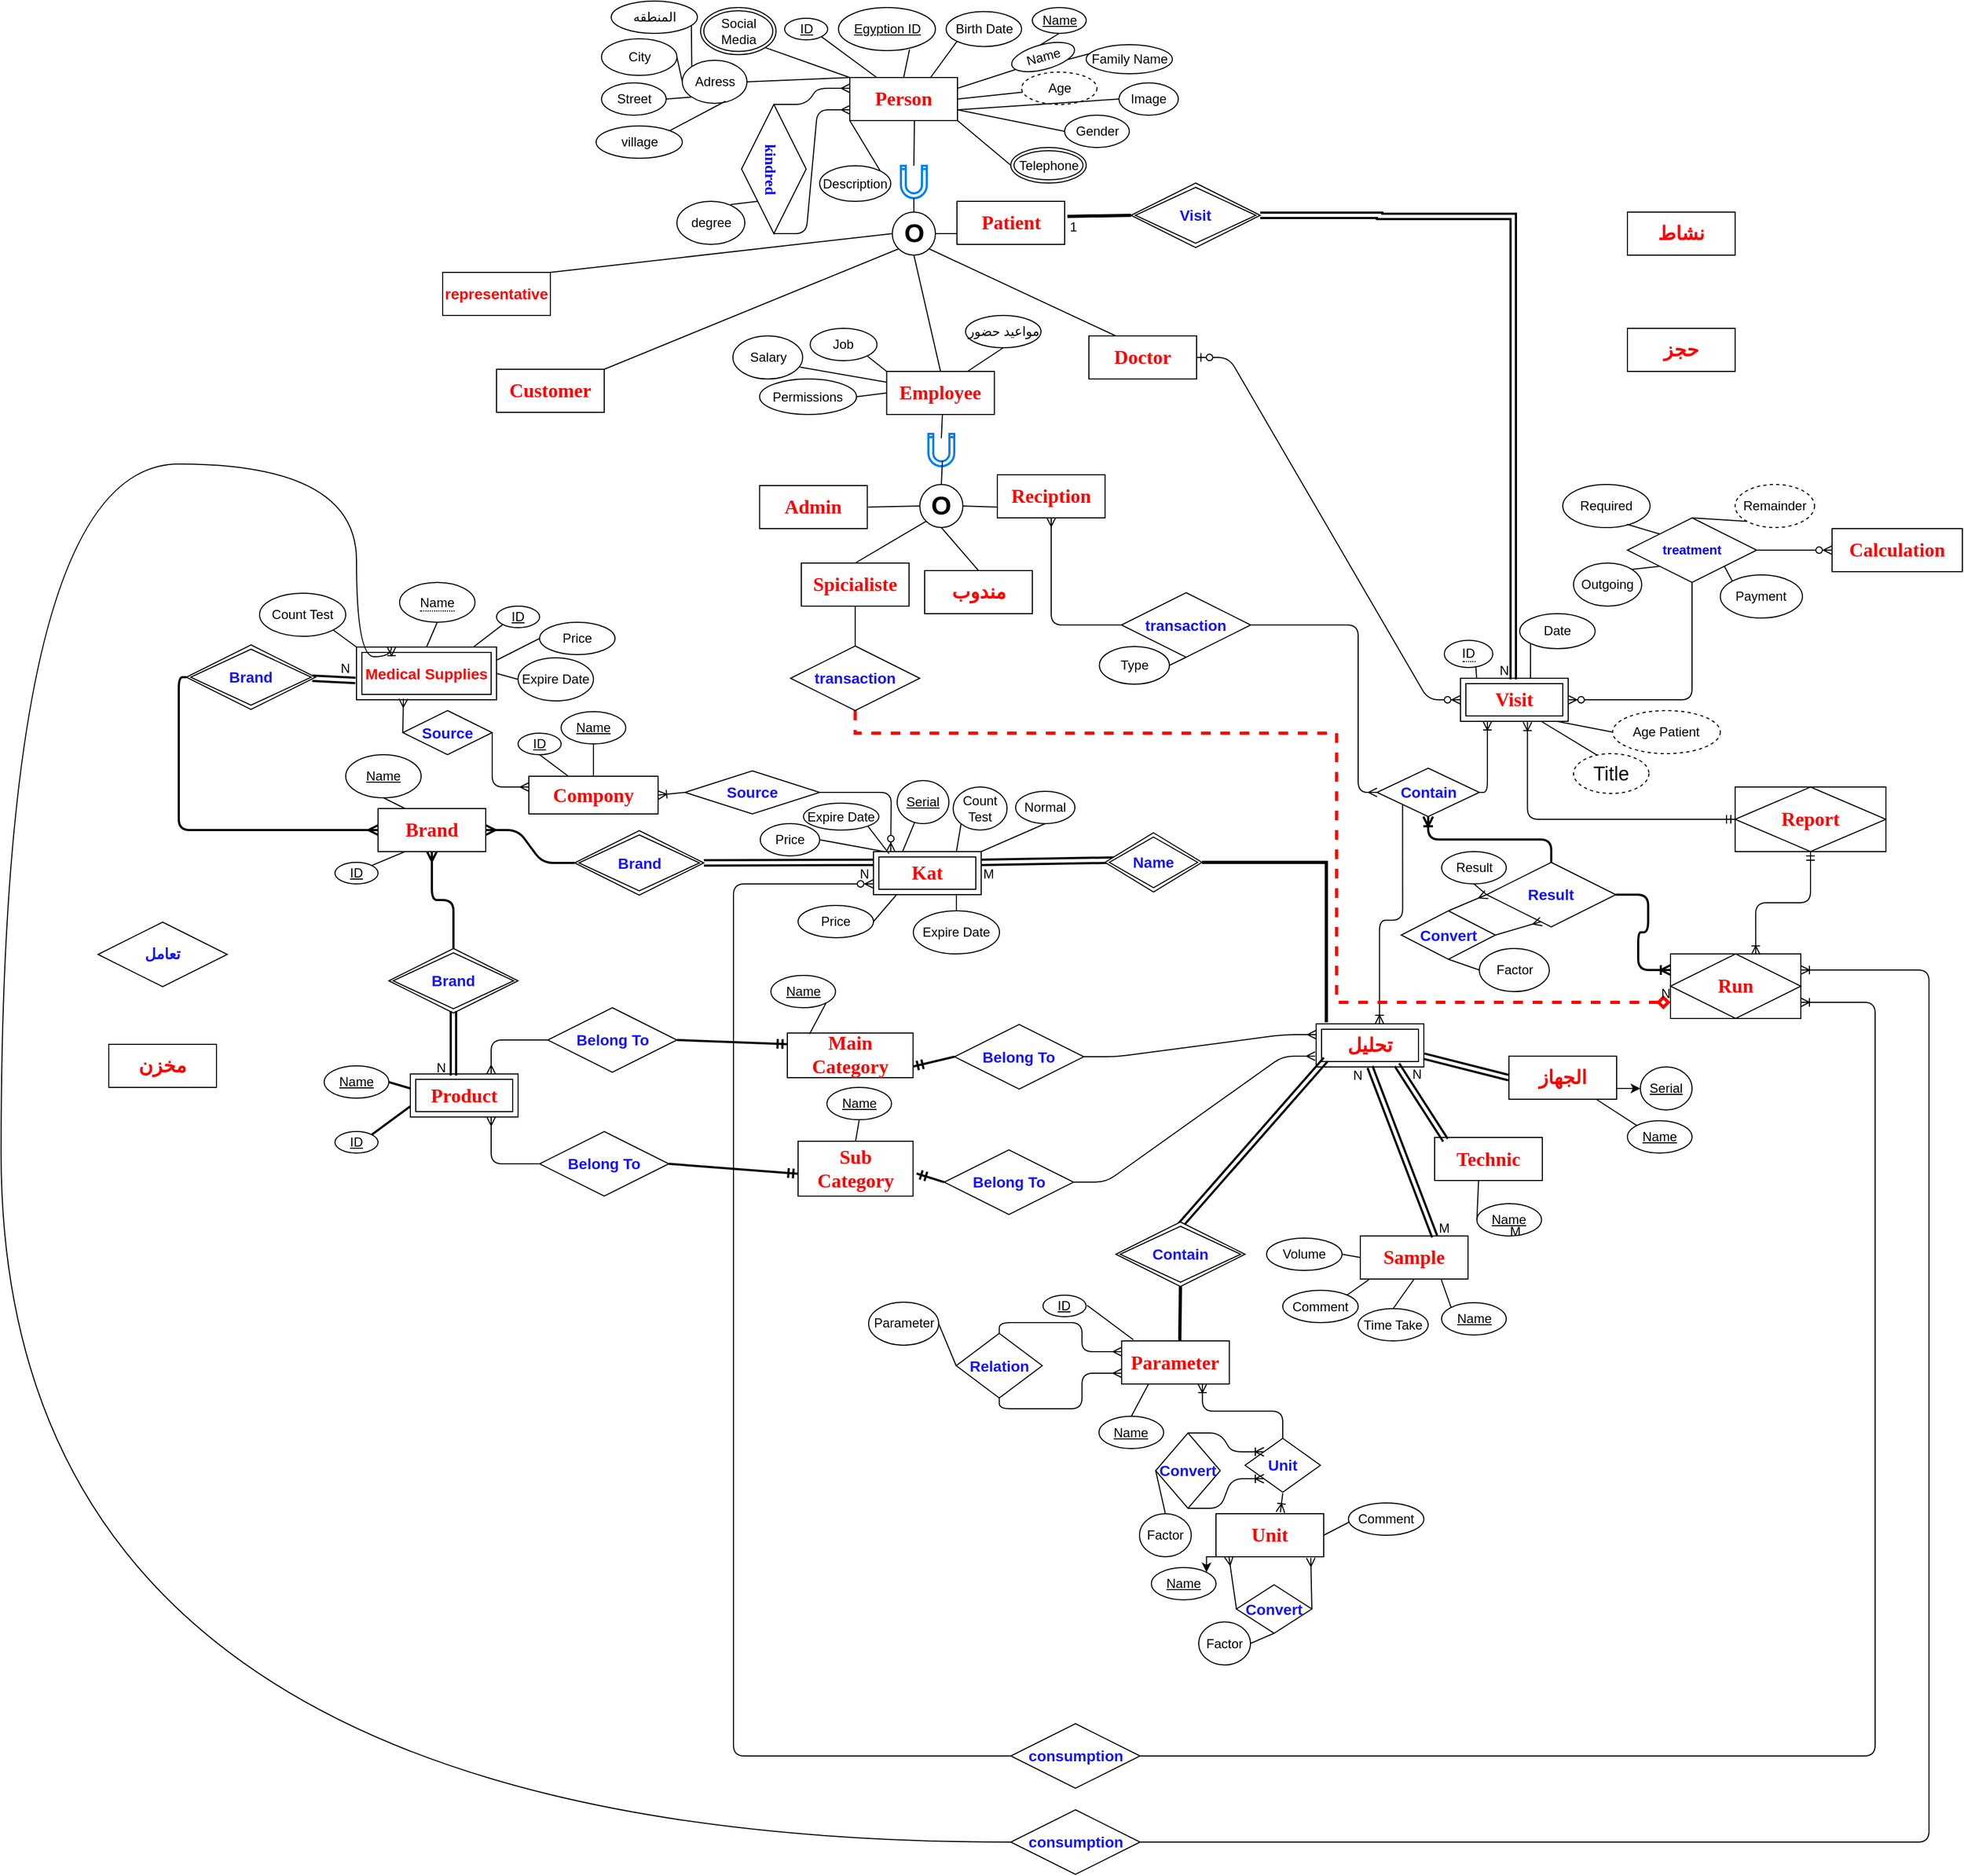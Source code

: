<mxfile version="14.1.8" type="device"><diagram name="Page-1" id="bd83a815-5ea8-2e97-e5ec-87c9f400f2fa"><mxGraphModel dx="3649.5" dy="2335" grid="1" gridSize="10" guides="1" tooltips="1" connect="1" arrows="1" fold="1" page="1" pageScale="1.5" pageWidth="1169" pageHeight="826" background="#ffffff" math="0" shadow="0"><root><mxCell id="0" style=";html=1;"/><mxCell id="1" style=";html=1;" parent="0"/><mxCell id="M7xuSb-7yJ0HRd77So3D-66" value="" style="html=1;verticalLabelPosition=bottom;align=center;labelBackgroundColor=#ffffff;verticalAlign=top;strokeWidth=2;strokeColor=#0080F0;shadow=0;dashed=0;shape=mxgraph.ios7.icons.magnet;pointerEvents=1" parent="1" vertex="1"><mxGeometry x="175.5" y="-197" width="24" height="30" as="geometry"/></mxCell><mxCell id="M7xuSb-7yJ0HRd77So3D-5" value="&lt;b&gt;&lt;font style=&quot;font-size: 18px&quot; color=&quot;#ff0000&quot; face=&quot;Tahoma&quot;&gt;Person&lt;/font&gt;&lt;/b&gt;" style="whiteSpace=wrap;html=1;align=center;" parent="1" vertex="1"><mxGeometry x="128" y="-279" width="100" height="40" as="geometry"/></mxCell><mxCell id="M7xuSb-7yJ0HRd77So3D-6" value="ID" style="ellipse;whiteSpace=wrap;html=1;align=center;fontStyle=4;" parent="1" vertex="1"><mxGeometry x="67.5" y="-334" width="40" height="20" as="geometry"/></mxCell><mxCell id="M7xuSb-7yJ0HRd77So3D-7" value="" style="endArrow=none;html=1;rounded=0;exitX=1;exitY=1;exitDx=0;exitDy=0;entryX=0.25;entryY=0;entryDx=0;entryDy=0;" parent="1" source="M7xuSb-7yJ0HRd77So3D-6" target="M7xuSb-7yJ0HRd77So3D-5" edge="1"><mxGeometry relative="1" as="geometry"><mxPoint x="157.5" y="-104" as="sourcePoint"/><mxPoint x="317.5" y="-104" as="targetPoint"/></mxGeometry></mxCell><mxCell id="M7xuSb-7yJ0HRd77So3D-8" value="Egyption ID" style="ellipse;whiteSpace=wrap;html=1;align=center;fontStyle=4;" parent="1" vertex="1"><mxGeometry x="117.5" y="-344" width="90" height="40" as="geometry"/></mxCell><mxCell id="M7xuSb-7yJ0HRd77So3D-9" value="Birth Date" style="ellipse;whiteSpace=wrap;html=1;align=center;" parent="1" vertex="1"><mxGeometry x="217.5" y="-340.25" width="70" height="32.5" as="geometry"/></mxCell><mxCell id="M7xuSb-7yJ0HRd77So3D-12" value="Age" style="ellipse;whiteSpace=wrap;html=1;align=center;dashed=1;" parent="1" vertex="1"><mxGeometry x="287.5" y="-284" width="70" height="30" as="geometry"/></mxCell><mxCell id="M7xuSb-7yJ0HRd77So3D-14" value="Adress" style="ellipse;whiteSpace=wrap;html=1;align=center;" parent="1" vertex="1"><mxGeometry x="-27.5" y="-295" width="60" height="40" as="geometry"/></mxCell><mxCell id="M7xuSb-7yJ0HRd77So3D-15" value="" style="endArrow=none;html=1;rounded=0;exitX=1;exitY=0.5;exitDx=0;exitDy=0;entryX=0;entryY=0;entryDx=0;entryDy=0;" parent="1" source="M7xuSb-7yJ0HRd77So3D-14" target="M7xuSb-7yJ0HRd77So3D-5" edge="1"><mxGeometry relative="1" as="geometry"><mxPoint x="157.5" y="-104" as="sourcePoint"/><mxPoint x="317.5" y="-104" as="targetPoint"/></mxGeometry></mxCell><mxCell id="M7xuSb-7yJ0HRd77So3D-16" value="City" style="ellipse;whiteSpace=wrap;html=1;align=center;direction=east;" parent="1" vertex="1"><mxGeometry x="-102.5" y="-315" width="70" height="34" as="geometry"/></mxCell><mxCell id="M7xuSb-7yJ0HRd77So3D-18" value="Street" style="ellipse;whiteSpace=wrap;html=1;align=center;" parent="1" vertex="1"><mxGeometry x="-102.5" y="-274" width="60" height="30" as="geometry"/></mxCell><mxCell id="M7xuSb-7yJ0HRd77So3D-20" value="village" style="ellipse;whiteSpace=wrap;html=1;align=center;" parent="1" vertex="1"><mxGeometry x="-107.5" y="-234" width="80" height="30" as="geometry"/></mxCell><mxCell id="M7xuSb-7yJ0HRd77So3D-22" value="المنطقه" style="ellipse;whiteSpace=wrap;html=1;align=center;" parent="1" vertex="1"><mxGeometry x="-93.5" y="-350" width="80" height="30" as="geometry"/></mxCell><mxCell id="M7xuSb-7yJ0HRd77So3D-27" value="Gender" style="ellipse;whiteSpace=wrap;html=1;align=center;" parent="1" vertex="1"><mxGeometry x="327.5" y="-244" width="60" height="30" as="geometry"/></mxCell><mxCell id="M7xuSb-7yJ0HRd77So3D-34" value="Name" style="ellipse;whiteSpace=wrap;html=1;align=center;rotation=-15;" parent="1" vertex="1"><mxGeometry x="277.5" y="-309.5" width="60" height="23" as="geometry"/></mxCell><mxCell id="M7xuSb-7yJ0HRd77So3D-36" value="" style="endArrow=none;html=1;rounded=0;exitX=1;exitY=0.25;exitDx=0;exitDy=0;entryX=0.03;entryY=0.7;entryDx=0;entryDy=0;entryPerimeter=0;" parent="1" source="M7xuSb-7yJ0HRd77So3D-5" target="M7xuSb-7yJ0HRd77So3D-34" edge="1"><mxGeometry relative="1" as="geometry"><mxPoint x="407.5" y="-114" as="sourcePoint"/><mxPoint x="347.5" y="-314" as="targetPoint"/></mxGeometry></mxCell><mxCell id="M7xuSb-7yJ0HRd77So3D-37" value="Family Name" style="ellipse;whiteSpace=wrap;html=1;align=center;" parent="1" vertex="1"><mxGeometry x="347.5" y="-309.5" width="80" height="27" as="geometry"/></mxCell><mxCell id="M7xuSb-7yJ0HRd77So3D-38" value="" style="endArrow=none;html=1;rounded=0;entryX=0.05;entryY=0.3;entryDx=0;entryDy=0;entryPerimeter=0;exitX=1;exitY=1;exitDx=0;exitDy=0;" parent="1" source="M7xuSb-7yJ0HRd77So3D-34" target="M7xuSb-7yJ0HRd77So3D-37" edge="1"><mxGeometry relative="1" as="geometry"><mxPoint x="387.5" y="-284" as="sourcePoint"/><mxPoint x="567.5" y="-114" as="targetPoint"/></mxGeometry></mxCell><mxCell id="M7xuSb-7yJ0HRd77So3D-44" value="" style="endArrow=none;html=1;rounded=0;exitX=1;exitY=0.5;exitDx=0;exitDy=0;" parent="1" source="M7xuSb-7yJ0HRd77So3D-5" target="M7xuSb-7yJ0HRd77So3D-12" edge="1"><mxGeometry relative="1" as="geometry"><mxPoint x="407.5" y="-114" as="sourcePoint"/><mxPoint x="567.5" y="-114" as="targetPoint"/></mxGeometry></mxCell><mxCell id="M7xuSb-7yJ0HRd77So3D-45" value="" style="endArrow=none;html=1;rounded=0;exitX=1;exitY=0;exitDx=0;exitDy=0;entryX=0.667;entryY=0.95;entryDx=0;entryDy=0;entryPerimeter=0;" parent="1" source="M7xuSb-7yJ0HRd77So3D-20" target="M7xuSb-7yJ0HRd77So3D-14" edge="1"><mxGeometry relative="1" as="geometry"><mxPoint x="407.5" y="-114" as="sourcePoint"/><mxPoint x="567.5" y="-114" as="targetPoint"/></mxGeometry></mxCell><mxCell id="M7xuSb-7yJ0HRd77So3D-46" value="" style="endArrow=none;html=1;rounded=0;exitX=1;exitY=0.5;exitDx=0;exitDy=0;entryX=0;entryY=1;entryDx=0;entryDy=0;" parent="1" source="M7xuSb-7yJ0HRd77So3D-18" target="M7xuSb-7yJ0HRd77So3D-14" edge="1"><mxGeometry relative="1" as="geometry"><mxPoint x="407.5" y="-114" as="sourcePoint"/><mxPoint x="567.5" y="-114" as="targetPoint"/></mxGeometry></mxCell><mxCell id="M7xuSb-7yJ0HRd77So3D-47" value="" style="endArrow=none;html=1;rounded=0;exitX=1;exitY=0.5;exitDx=0;exitDy=0;entryX=0;entryY=0.5;entryDx=0;entryDy=0;" parent="1" source="M7xuSb-7yJ0HRd77So3D-16" target="M7xuSb-7yJ0HRd77So3D-14" edge="1"><mxGeometry relative="1" as="geometry"><mxPoint x="407.5" y="-114" as="sourcePoint"/><mxPoint x="567.5" y="-114" as="targetPoint"/></mxGeometry></mxCell><mxCell id="M7xuSb-7yJ0HRd77So3D-48" value="" style="endArrow=none;html=1;rounded=0;exitX=0.93;exitY=0.75;exitDx=0;exitDy=0;exitPerimeter=0;entryX=0;entryY=0;entryDx=0;entryDy=0;" parent="1" source="M7xuSb-7yJ0HRd77So3D-22" target="M7xuSb-7yJ0HRd77So3D-14" edge="1"><mxGeometry relative="1" as="geometry"><mxPoint x="407.5" y="-114" as="sourcePoint"/><mxPoint x="567.5" y="-114" as="targetPoint"/></mxGeometry></mxCell><mxCell id="M7xuSb-7yJ0HRd77So3D-49" value="" style="endArrow=none;html=1;rounded=0;exitX=0.733;exitY=0.975;exitDx=0;exitDy=0;exitPerimeter=0;entryX=0.5;entryY=0;entryDx=0;entryDy=0;" parent="1" source="M7xuSb-7yJ0HRd77So3D-8" target="M7xuSb-7yJ0HRd77So3D-5" edge="1"><mxGeometry relative="1" as="geometry"><mxPoint x="407.5" y="-114" as="sourcePoint"/><mxPoint x="567.5" y="-114" as="targetPoint"/></mxGeometry></mxCell><mxCell id="M7xuSb-7yJ0HRd77So3D-50" value="" style="endArrow=none;html=1;rounded=0;exitX=0.75;exitY=0;exitDx=0;exitDy=0;entryX=0;entryY=1;entryDx=0;entryDy=0;" parent="1" source="M7xuSb-7yJ0HRd77So3D-5" target="M7xuSb-7yJ0HRd77So3D-9" edge="1"><mxGeometry relative="1" as="geometry"><mxPoint x="407.5" y="-114" as="sourcePoint"/><mxPoint x="567.5" y="-114" as="targetPoint"/></mxGeometry></mxCell><mxCell id="M7xuSb-7yJ0HRd77So3D-51" value="" style="endArrow=none;html=1;rounded=0;exitX=1;exitY=0.75;exitDx=0;exitDy=0;entryX=0;entryY=0.5;entryDx=0;entryDy=0;" parent="1" source="M7xuSb-7yJ0HRd77So3D-5" target="M7xuSb-7yJ0HRd77So3D-27" edge="1"><mxGeometry relative="1" as="geometry"><mxPoint x="407.5" y="-114" as="sourcePoint"/><mxPoint x="567.5" y="-114" as="targetPoint"/></mxGeometry></mxCell><mxCell id="M7xuSb-7yJ0HRd77So3D-42" value="Name" style="ellipse;whiteSpace=wrap;html=1;align=center;fontStyle=4;" parent="1" vertex="1"><mxGeometry x="297.5" y="-344" width="50" height="24" as="geometry"/></mxCell><mxCell id="M7xuSb-7yJ0HRd77So3D-52" value="" style="endArrow=none;html=1;rounded=0;exitX=0.5;exitY=0;exitDx=0;exitDy=0;entryX=0.5;entryY=1;entryDx=0;entryDy=0;" parent="1" source="M7xuSb-7yJ0HRd77So3D-34" target="M7xuSb-7yJ0HRd77So3D-42" edge="1"><mxGeometry relative="1" as="geometry"><mxPoint x="407.5" y="-301" as="sourcePoint"/><mxPoint x="438.5" y="-329" as="targetPoint"/></mxGeometry></mxCell><mxCell id="M7xuSb-7yJ0HRd77So3D-53" value="&lt;h1&gt;&lt;font face=&quot;Georgia&quot; style=&quot;font-size: 14px&quot; color=&quot;#0000ff&quot;&gt;kindred&lt;/font&gt;&lt;br&gt;&lt;/h1&gt;" style="shape=rhombus;perimeter=rhombusPerimeter;whiteSpace=wrap;html=1;align=center;rotation=90;" parent="1" vertex="1"><mxGeometry x="-2.5" y="-224" width="120" height="60" as="geometry"/></mxCell><mxCell id="M7xuSb-7yJ0HRd77So3D-55" value="" style="edgeStyle=entityRelationEdgeStyle;fontSize=12;html=1;endArrow=ERmany;exitX=0;exitY=0.5;exitDx=0;exitDy=0;entryX=0;entryY=0.25;entryDx=0;entryDy=0;" parent="1" source="M7xuSb-7yJ0HRd77So3D-53" target="M7xuSb-7yJ0HRd77So3D-5" edge="1"><mxGeometry width="100" height="100" relative="1" as="geometry"><mxPoint x="77.5" y="-220" as="sourcePoint"/><mxPoint x="137.5" y="-234" as="targetPoint"/></mxGeometry></mxCell><mxCell id="M7xuSb-7yJ0HRd77So3D-56" value="" style="edgeStyle=entityRelationEdgeStyle;fontSize=12;html=1;endArrow=ERmany;exitX=1;exitY=0.5;exitDx=0;exitDy=0;entryX=0;entryY=0.75;entryDx=0;entryDy=0;" parent="1" source="M7xuSb-7yJ0HRd77So3D-53" target="M7xuSb-7yJ0HRd77So3D-5" edge="1"><mxGeometry width="100" height="100" relative="1" as="geometry"><mxPoint x="137.5" y="76" as="sourcePoint"/><mxPoint x="217.5" y="-154" as="targetPoint"/></mxGeometry></mxCell><mxCell id="M7xuSb-7yJ0HRd77So3D-57" value="degree" style="ellipse;whiteSpace=wrap;html=1;align=center;" parent="1" vertex="1"><mxGeometry x="-32.5" y="-164" width="63" height="40" as="geometry"/></mxCell><mxCell id="M7xuSb-7yJ0HRd77So3D-58" value="" style="endArrow=none;html=1;rounded=0;exitX=0.79;exitY=0.075;exitDx=0;exitDy=0;exitPerimeter=0;entryX=1;entryY=1;entryDx=0;entryDy=0;" parent="1" source="M7xuSb-7yJ0HRd77So3D-57" target="M7xuSb-7yJ0HRd77So3D-53" edge="1"><mxGeometry relative="1" as="geometry"><mxPoint x="407.5" y="-114" as="sourcePoint"/><mxPoint x="567.5" y="-114" as="targetPoint"/></mxGeometry></mxCell><mxCell id="M7xuSb-7yJ0HRd77So3D-60" value="" style="endArrow=none;html=1;rounded=0;exitX=0.5;exitY=0;exitDx=0;exitDy=0;exitPerimeter=0;" parent="1" source="M7xuSb-7yJ0HRd77So3D-66" edge="1"><mxGeometry relative="1" as="geometry"><mxPoint x="187.5" y="-154" as="sourcePoint"/><mxPoint x="188" y="-239" as="targetPoint"/></mxGeometry></mxCell><mxCell id="M7xuSb-7yJ0HRd77So3D-61" value="&lt;b&gt;&lt;font color=&quot;#ff0000&quot; style=&quot;font-size: 18px&quot; face=&quot;Tahoma&quot;&gt;Doctor&lt;/font&gt;&lt;/b&gt;" style="whiteSpace=wrap;html=1;align=center;" parent="1" vertex="1"><mxGeometry x="350" y="-39" width="100" height="40" as="geometry"/></mxCell><mxCell id="M7xuSb-7yJ0HRd77So3D-63" value="&lt;b&gt;&lt;font color=&quot;#ff0000&quot; style=&quot;font-size: 18px&quot; face=&quot;Tahoma&quot;&gt;Employee&lt;/font&gt;&lt;/b&gt;" style="whiteSpace=wrap;html=1;align=center;" parent="1" vertex="1"><mxGeometry x="162.25" y="-6" width="100" height="40" as="geometry"/></mxCell><mxCell id="M7xuSb-7yJ0HRd77So3D-64" value="&lt;font style=&quot;font-size: 24px&quot;&gt;&lt;b&gt;O&lt;/b&gt;&lt;/font&gt;" style="ellipse;whiteSpace=wrap;html=1;align=center;" parent="1" vertex="1"><mxGeometry x="167.5" y="-154" width="40" height="40" as="geometry"/></mxCell><mxCell id="M7xuSb-7yJ0HRd77So3D-67" value="" style="endArrow=none;html=1;rounded=0;exitX=0.5;exitY=0;exitDx=0;exitDy=0;exitPerimeter=0;entryX=0.5;entryY=1;entryDx=0;entryDy=0;" parent="1" target="M7xuSb-7yJ0HRd77So3D-66" edge="1"><mxGeometry relative="1" as="geometry"><mxPoint x="187.5" y="-154" as="sourcePoint"/><mxPoint x="187.5" y="-224" as="targetPoint"/></mxGeometry></mxCell><mxCell id="M7xuSb-7yJ0HRd77So3D-68" value="" style="endArrow=none;html=1;rounded=0;exitX=1;exitY=1;exitDx=0;exitDy=0;entryX=0.25;entryY=0;entryDx=0;entryDy=0;" parent="1" source="M7xuSb-7yJ0HRd77So3D-64" target="M7xuSb-7yJ0HRd77So3D-61" edge="1"><mxGeometry relative="1" as="geometry"><mxPoint x="407.5" y="56" as="sourcePoint"/><mxPoint x="567.5" y="56" as="targetPoint"/></mxGeometry></mxCell><mxCell id="M7xuSb-7yJ0HRd77So3D-70" value="" style="endArrow=none;html=1;rounded=0;exitX=0.5;exitY=1;exitDx=0;exitDy=0;entryX=0.5;entryY=0;entryDx=0;entryDy=0;" parent="1" source="M7xuSb-7yJ0HRd77So3D-64" target="M7xuSb-7yJ0HRd77So3D-63" edge="1"><mxGeometry relative="1" as="geometry"><mxPoint x="407.5" y="56" as="sourcePoint"/><mxPoint x="567.5" y="56" as="targetPoint"/></mxGeometry></mxCell><mxCell id="eS7wdgtLGcLROm9bgCGt-1" value="Telephone" style="ellipse;shape=doubleEllipse;margin=3;whiteSpace=wrap;html=1;align=center;" parent="1" vertex="1"><mxGeometry x="277.5" y="-214" width="70" height="33" as="geometry"/></mxCell><mxCell id="eS7wdgtLGcLROm9bgCGt-2" value="" style="endArrow=none;html=1;rounded=0;exitX=1;exitY=1;exitDx=0;exitDy=0;entryX=0;entryY=0.5;entryDx=0;entryDy=0;" parent="1" source="M7xuSb-7yJ0HRd77So3D-5" target="eS7wdgtLGcLROm9bgCGt-1" edge="1"><mxGeometry relative="1" as="geometry"><mxPoint x="247.5" y="-94" as="sourcePoint"/><mxPoint x="277.5" y="-204" as="targetPoint"/></mxGeometry></mxCell><mxCell id="eS7wdgtLGcLROm9bgCGt-6" value="&lt;b&gt;&lt;font style=&quot;font-size: 18px&quot; color=&quot;#ff0000&quot; face=&quot;Tahoma&quot;&gt;Sample&lt;/font&gt;&lt;/b&gt;" style="whiteSpace=wrap;html=1;align=center;" parent="1" vertex="1"><mxGeometry x="602" y="797" width="100" height="40" as="geometry"/></mxCell><mxCell id="eS7wdgtLGcLROm9bgCGt-9" value="Name" style="ellipse;whiteSpace=wrap;html=1;align=center;fontStyle=4;" parent="1" vertex="1"><mxGeometry x="677.5" y="859" width="60" height="30" as="geometry"/></mxCell><mxCell id="eS7wdgtLGcLROm9bgCGt-28" value="" style="endArrow=none;html=1;rounded=0;exitX=0;exitY=0;exitDx=0;exitDy=0;entryX=0.75;entryY=1;entryDx=0;entryDy=0;" parent="1" source="eS7wdgtLGcLROm9bgCGt-9" target="eS7wdgtLGcLROm9bgCGt-6" edge="1"><mxGeometry relative="1" as="geometry"><mxPoint x="865" y="944" as="sourcePoint"/><mxPoint x="1025" y="944" as="targetPoint"/></mxGeometry></mxCell><mxCell id="eS7wdgtLGcLROm9bgCGt-49" value="Volume" style="ellipse;whiteSpace=wrap;html=1;align=center;" parent="1" vertex="1"><mxGeometry x="515" y="799" width="70" height="30" as="geometry"/></mxCell><mxCell id="eS7wdgtLGcLROm9bgCGt-50" value="" style="endArrow=none;html=1;rounded=0;entryX=0;entryY=0.5;entryDx=0;entryDy=0;exitX=1;exitY=0.5;exitDx=0;exitDy=0;" parent="1" source="eS7wdgtLGcLROm9bgCGt-49" target="eS7wdgtLGcLROm9bgCGt-6" edge="1"><mxGeometry relative="1" as="geometry"><mxPoint x="380" y="934" as="sourcePoint"/><mxPoint x="540" y="934" as="targetPoint"/></mxGeometry></mxCell><mxCell id="eS7wdgtLGcLROm9bgCGt-51" value="Comment" style="ellipse;whiteSpace=wrap;html=1;align=center;" parent="1" vertex="1"><mxGeometry x="530" y="847.5" width="70" height="30" as="geometry"/></mxCell><mxCell id="eS7wdgtLGcLROm9bgCGt-52" value="" style="endArrow=none;html=1;rounded=0;entryX=1;entryY=0;entryDx=0;entryDy=0;" parent="1" target="eS7wdgtLGcLROm9bgCGt-51" edge="1"><mxGeometry relative="1" as="geometry"><mxPoint x="610" y="837.5" as="sourcePoint"/><mxPoint x="540" y="934" as="targetPoint"/></mxGeometry></mxCell><mxCell id="eS7wdgtLGcLROm9bgCGt-53" value="Time Take" style="ellipse;whiteSpace=wrap;html=1;align=center;" parent="1" vertex="1"><mxGeometry x="600" y="864.5" width="65" height="30" as="geometry"/></mxCell><mxCell id="eS7wdgtLGcLROm9bgCGt-54" value="" style="endArrow=none;html=1;rounded=0;entryX=0.5;entryY=1;entryDx=0;entryDy=0;exitX=0.5;exitY=0;exitDx=0;exitDy=0;" parent="1" source="eS7wdgtLGcLROm9bgCGt-53" target="eS7wdgtLGcLROm9bgCGt-6" edge="1"><mxGeometry relative="1" as="geometry"><mxPoint x="380" y="934" as="sourcePoint"/><mxPoint x="540" y="934" as="targetPoint"/></mxGeometry></mxCell><mxCell id="PcZJ6SdVHTvoK33jh9fh-25" style="edgeStyle=orthogonalEdgeStyle;rounded=0;orthogonalLoop=1;jettySize=auto;html=1;exitX=0;exitY=1;exitDx=0;exitDy=0;entryX=1;entryY=0;entryDx=0;entryDy=0;" edge="1" parent="1" source="eS7wdgtLGcLROm9bgCGt-55" target="eS7wdgtLGcLROm9bgCGt-56"><mxGeometry relative="1" as="geometry"/></mxCell><mxCell id="eS7wdgtLGcLROm9bgCGt-55" value="&lt;b&gt;&lt;font style=&quot;font-size: 18px&quot; color=&quot;#ff0000&quot; face=&quot;Tahoma&quot;&gt;Unit&lt;/font&gt;&lt;/b&gt;" style="whiteSpace=wrap;html=1;align=center;" parent="1" vertex="1"><mxGeometry x="468" y="1055" width="100" height="40" as="geometry"/></mxCell><mxCell id="eS7wdgtLGcLROm9bgCGt-56" value="Name" style="ellipse;whiteSpace=wrap;html=1;align=center;fontStyle=4;" parent="1" vertex="1"><mxGeometry x="408" y="1105" width="60" height="30" as="geometry"/></mxCell><mxCell id="eS7wdgtLGcLROm9bgCGt-61" value="" style="endArrow=none;html=1;rounded=0;entryX=0;entryY=0.5;entryDx=0;entryDy=0;exitX=1;exitY=0.5;exitDx=0;exitDy=0;" parent="1" source="eS7wdgtLGcLROm9bgCGt-55" edge="1"><mxGeometry relative="1" as="geometry"><mxPoint x="257" y="1195" as="sourcePoint"/><mxPoint x="597" y="1060" as="targetPoint"/></mxGeometry></mxCell><mxCell id="eS7wdgtLGcLROm9bgCGt-67" value="&lt;b style=&quot;color: rgb(20 , 20 , 255) ; font-size: 14px&quot;&gt;Convert&lt;/b&gt;" style="shape=rhombus;perimeter=rhombusPerimeter;whiteSpace=wrap;html=1;align=center;" parent="1" vertex="1"><mxGeometry x="487" y="1121" width="70" height="45" as="geometry"/></mxCell><mxCell id="eS7wdgtLGcLROm9bgCGt-69" value="" style="fontSize=12;html=1;endArrow=ERmany;entryX=0.88;entryY=1.025;entryDx=0;entryDy=0;entryPerimeter=0;exitX=1;exitY=0.5;exitDx=0;exitDy=0;" parent="1" source="eS7wdgtLGcLROm9bgCGt-67" target="eS7wdgtLGcLROm9bgCGt-55" edge="1"><mxGeometry width="100" height="100" relative="1" as="geometry"><mxPoint x="587" y="1155" as="sourcePoint"/><mxPoint x="472" y="1075" as="targetPoint"/></mxGeometry></mxCell><mxCell id="eS7wdgtLGcLROm9bgCGt-70" value="" style="fontSize=12;html=1;endArrow=ERmany;exitX=0;exitY=0.5;exitDx=0;exitDy=0;" parent="1" source="eS7wdgtLGcLROm9bgCGt-67" edge="1"><mxGeometry width="100" height="100" relative="1" as="geometry"><mxPoint x="402" y="1175" as="sourcePoint"/><mxPoint x="480" y="1095" as="targetPoint"/></mxGeometry></mxCell><mxCell id="01dvJAn4soQQQPybP6d0-1" value="Factor" style="ellipse;whiteSpace=wrap;html=1;align=center;" parent="1" vertex="1"><mxGeometry x="452" y="1155.5" width="48" height="40" as="geometry"/></mxCell><mxCell id="01dvJAn4soQQQPybP6d0-3" value="" style="endArrow=none;html=1;rounded=0;exitX=0.5;exitY=1;exitDx=0;exitDy=0;entryX=1;entryY=0.5;entryDx=0;entryDy=0;" parent="1" source="eS7wdgtLGcLROm9bgCGt-67" edge="1" target="01dvJAn4soQQQPybP6d0-1"><mxGeometry relative="1" as="geometry"><mxPoint x="467" y="1065" as="sourcePoint"/><mxPoint x="522" y="1185" as="targetPoint"/></mxGeometry></mxCell><mxCell id="01dvJAn4soQQQPybP6d0-4" value="&lt;font color=&quot;#ff0000&quot; style=&quot;font-size: 18px&quot; face=&quot;Tahoma&quot;&gt;&lt;b&gt;Parameter&lt;/b&gt;&lt;/font&gt;" style="whiteSpace=wrap;html=1;align=center;" parent="1" vertex="1"><mxGeometry x="380.38" y="894.5" width="100" height="40" as="geometry"/></mxCell><mxCell id="01dvJAn4soQQQPybP6d0-5" value="Name" style="ellipse;whiteSpace=wrap;html=1;align=center;fontStyle=4;" parent="1" vertex="1"><mxGeometry x="359.38" y="964.5" width="60" height="30" as="geometry"/></mxCell><mxCell id="01dvJAn4soQQQPybP6d0-6" value="" style="endArrow=none;html=1;rounded=0;exitX=0.5;exitY=0;exitDx=0;exitDy=0;entryX=0.25;entryY=1;entryDx=0;entryDy=0;" parent="1" source="01dvJAn4soQQQPybP6d0-5" target="01dvJAn4soQQQPybP6d0-4" edge="1"><mxGeometry relative="1" as="geometry"><mxPoint x="647.48" y="1047" as="sourcePoint"/><mxPoint x="807.48" y="1047" as="targetPoint"/></mxGeometry></mxCell><mxCell id="01dvJAn4soQQQPybP6d0-9" value="&lt;font color=&quot;#1414ff&quot; face=&quot;helvetica&quot;&gt;&lt;span style=&quot;font-size: 14px&quot;&gt;&lt;b&gt;Relation&lt;/b&gt;&lt;/span&gt;&lt;/font&gt;" style="shape=rhombus;perimeter=rhombusPerimeter;whiteSpace=wrap;html=1;align=center;direction=west;" parent="1" vertex="1"><mxGeometry x="226.75" y="887.5" width="80" height="60" as="geometry"/></mxCell><mxCell id="01dvJAn4soQQQPybP6d0-10" value="" style="fontSize=12;html=1;endArrow=ERmany;exitX=0.5;exitY=1;exitDx=0;exitDy=0;edgeStyle=orthogonalEdgeStyle;entryX=0;entryY=0.25;entryDx=0;entryDy=0;" parent="1" source="01dvJAn4soQQQPybP6d0-9" target="01dvJAn4soQQQPybP6d0-4" edge="1"><mxGeometry width="100" height="100" relative="1" as="geometry"><mxPoint x="563.38" y="665.5" as="sourcePoint"/><mxPoint x="408.38" y="895.5" as="targetPoint"/></mxGeometry></mxCell><mxCell id="01dvJAn4soQQQPybP6d0-11" value="" style="fontSize=12;html=1;endArrow=ERmany;exitX=0.5;exitY=0;exitDx=0;exitDy=0;entryX=0;entryY=0.75;entryDx=0;entryDy=0;edgeStyle=orthogonalEdgeStyle;" parent="1" source="01dvJAn4soQQQPybP6d0-9" target="01dvJAn4soQQQPybP6d0-4" edge="1"><mxGeometry width="100" height="100" relative="1" as="geometry"><mxPoint x="378.38" y="685.5" as="sourcePoint"/><mxPoint x="456.38" y="605.5" as="targetPoint"/></mxGeometry></mxCell><mxCell id="01dvJAn4soQQQPybP6d0-12" value="Parameter" style="ellipse;whiteSpace=wrap;html=1;align=center;" parent="1" vertex="1"><mxGeometry x="145.5" y="858.47" width="65" height="40" as="geometry"/></mxCell><mxCell id="01dvJAn4soQQQPybP6d0-13" value="" style="endArrow=none;html=1;rounded=0;exitX=1;exitY=0.5;exitDx=0;exitDy=0;entryX=1;entryY=0.5;entryDx=0;entryDy=0;" parent="1" source="01dvJAn4soQQQPybP6d0-9" target="01dvJAn4soQQQPybP6d0-12" edge="1"><mxGeometry relative="1" as="geometry"><mxPoint x="351.25" y="862.5" as="sourcePoint"/><mxPoint x="511.25" y="862.5" as="targetPoint"/></mxGeometry></mxCell><mxCell id="01dvJAn4soQQQPybP6d0-14" value="&lt;b&gt;&lt;font style=&quot;font-size: 18px&quot; color=&quot;#ff0000&quot; face=&quot;Tahoma&quot;&gt;Main Category&lt;/font&gt;&lt;/b&gt;" style="whiteSpace=wrap;html=1;align=center;" parent="1" vertex="1"><mxGeometry x="70" y="608.53" width="116.75" height="41.47" as="geometry"/></mxCell><mxCell id="01dvJAn4soQQQPybP6d0-15" value="Name" style="ellipse;whiteSpace=wrap;html=1;align=center;fontStyle=4;" parent="1" vertex="1"><mxGeometry x="54.75" y="555" width="60" height="30" as="geometry"/></mxCell><mxCell id="01dvJAn4soQQQPybP6d0-16" value="" style="endArrow=none;html=1;rounded=0;exitX=1;exitY=1;exitDx=0;exitDy=0;entryX=0.177;entryY=0.021;entryDx=0;entryDy=0;entryPerimeter=0;" parent="1" source="01dvJAn4soQQQPybP6d0-15" target="01dvJAn4soQQQPybP6d0-14" edge="1"><mxGeometry relative="1" as="geometry"><mxPoint x="196.25" y="597.53" as="sourcePoint"/><mxPoint x="576.25" y="777.53" as="targetPoint"/></mxGeometry></mxCell><mxCell id="01dvJAn4soQQQPybP6d0-24" value="&lt;b&gt;&lt;font style=&quot;font-size: 18px&quot; color=&quot;#ff0000&quot; face=&quot;Tahoma&quot;&gt;Sub Category&lt;/font&gt;&lt;/b&gt;" style="whiteSpace=wrap;html=1;align=center;" parent="1" vertex="1"><mxGeometry x="80" y="709.03" width="106.75" height="50.97" as="geometry"/></mxCell><mxCell id="01dvJAn4soQQQPybP6d0-25" value="Name" style="ellipse;whiteSpace=wrap;html=1;align=center;fontStyle=4;" parent="1" vertex="1"><mxGeometry x="106.75" y="659.03" width="60" height="30" as="geometry"/></mxCell><mxCell id="01dvJAn4soQQQPybP6d0-26" value="" style="endArrow=none;html=1;rounded=0;exitX=0.5;exitY=1;exitDx=0;exitDy=0;entryX=0.5;entryY=0;entryDx=0;entryDy=0;" parent="1" source="01dvJAn4soQQQPybP6d0-25" target="01dvJAn4soQQQPybP6d0-24" edge="1"><mxGeometry relative="1" as="geometry"><mxPoint x="356.75" y="869.03" as="sourcePoint"/><mxPoint x="516.75" y="869.03" as="targetPoint"/></mxGeometry></mxCell><mxCell id="01dvJAn4soQQQPybP6d0-30" value="" style="endArrow=none;html=1;rounded=0;exitX=1;exitY=1;exitDx=0;exitDy=0;" parent="1" edge="1"><mxGeometry relative="1" as="geometry"><mxPoint x="709.142" y="266.071" as="sourcePoint"/><mxPoint x="710" y="279" as="targetPoint"/></mxGeometry></mxCell><mxCell id="01dvJAn4soQQQPybP6d0-32" value="Date" style="ellipse;whiteSpace=wrap;html=1;align=center;" parent="1" vertex="1"><mxGeometry x="750" y="219" width="70" height="32.5" as="geometry"/></mxCell><mxCell id="01dvJAn4soQQQPybP6d0-50" value="" style="endArrow=none;html=1;rounded=0;entryX=0;entryY=1;entryDx=0;entryDy=0;" parent="1" target="01dvJAn4soQQQPybP6d0-32" edge="1"><mxGeometry relative="1" as="geometry"><mxPoint x="760" y="279" as="sourcePoint"/><mxPoint x="1115" y="426" as="targetPoint"/></mxGeometry></mxCell><mxCell id="01dvJAn4soQQQPybP6d0-69" value="&lt;font color=&quot;#ff0000&quot; face=&quot;Tahoma&quot;&gt;&lt;span style=&quot;font-size: 18px&quot;&gt;&lt;b&gt;Visit&lt;/b&gt;&lt;/span&gt;&lt;/font&gt;" style="shape=ext;margin=3;double=1;whiteSpace=wrap;html=1;align=center;" parent="1" vertex="1"><mxGeometry x="695" y="279" width="100" height="40" as="geometry"/></mxCell><mxCell id="01dvJAn4soQQQPybP6d0-77" style="edgeStyle=none;rounded=0;orthogonalLoop=1;jettySize=auto;html=1;exitX=1;exitY=0.5;exitDx=0;exitDy=0;" parent="1" edge="1"><mxGeometry relative="1" as="geometry"><mxPoint x="603" y="670" as="sourcePoint"/><mxPoint x="603" y="670" as="targetPoint"/></mxGeometry></mxCell><mxCell id="01dvJAn4soQQQPybP6d0-81" value="Serial" style="ellipse;whiteSpace=wrap;html=1;align=center;fontStyle=4;" parent="1" vertex="1"><mxGeometry x="172" y="374" width="48" height="40" as="geometry"/></mxCell><mxCell id="01dvJAn4soQQQPybP6d0-82" value="" style="endArrow=none;html=1;rounded=0;exitX=0.25;exitY=0;exitDx=0;exitDy=0;" parent="1" target="01dvJAn4soQQQPybP6d0-81" edge="1"><mxGeometry relative="1" as="geometry"><mxPoint x="177" y="440" as="sourcePoint"/><mxPoint x="812" y="370" as="targetPoint"/></mxGeometry></mxCell><mxCell id="01dvJAn4soQQQPybP6d0-83" value="Price" style="ellipse;whiteSpace=wrap;html=1;align=center;" parent="1" vertex="1"><mxGeometry x="80" y="490" width="70" height="30" as="geometry"/></mxCell><mxCell id="01dvJAn4soQQQPybP6d0-84" value="" style="endArrow=none;html=1;rounded=0;exitX=1;exitY=0.5;exitDx=0;exitDy=0;" parent="1" source="01dvJAn4soQQQPybP6d0-83" edge="1"><mxGeometry relative="1" as="geometry"><mxPoint x="652" y="370" as="sourcePoint"/><mxPoint x="180" y="470" as="targetPoint"/></mxGeometry></mxCell><mxCell id="01dvJAn4soQQQPybP6d0-85" value="&lt;font color=&quot;#1414ff&quot;&gt;&lt;span style=&quot;font-size: 14px&quot;&gt;&lt;b&gt;consumption&lt;/b&gt;&lt;/span&gt;&lt;/font&gt;" style="shape=rhombus;perimeter=rhombusPerimeter;whiteSpace=wrap;html=1;align=center;" parent="1" vertex="1"><mxGeometry x="277.5" y="1250" width="120" height="60" as="geometry"/></mxCell><mxCell id="01dvJAn4soQQQPybP6d0-86" value="&lt;b&gt;&lt;font color=&quot;#1414ff&quot; style=&quot;font-size: 14px&quot;&gt;Belong To&lt;/font&gt;&lt;/b&gt;" style="shape=rhombus;perimeter=rhombusPerimeter;whiteSpace=wrap;html=1;align=center;" parent="1" vertex="1"><mxGeometry x="225.25" y="600.53" width="120" height="60" as="geometry"/></mxCell><mxCell id="01dvJAn4soQQQPybP6d0-87" value="&lt;b&gt;&lt;font color=&quot;#1414ff&quot; style=&quot;font-size: 14px&quot;&gt;Belong To&lt;/font&gt;&lt;/b&gt;" style="shape=rhombus;perimeter=rhombusPerimeter;whiteSpace=wrap;html=1;align=center;" parent="1" vertex="1"><mxGeometry x="215.75" y="717.03" width="120" height="60" as="geometry"/></mxCell><mxCell id="01dvJAn4soQQQPybP6d0-94" value="" style="edgeStyle=entityRelationEdgeStyle;fontSize=12;html=1;endArrow=ERmany;exitX=1;exitY=0.5;exitDx=0;exitDy=0;entryX=0;entryY=0.25;entryDx=0;entryDy=0;" parent="1" source="01dvJAn4soQQQPybP6d0-86" target="QGS7FkMC62_dOBfiIagD-16" edge="1"><mxGeometry width="100" height="100" relative="1" as="geometry"><mxPoint x="313.63" y="766.03" as="sourcePoint"/><mxPoint x="448.38" y="595.5" as="targetPoint"/></mxGeometry></mxCell><mxCell id="01dvJAn4soQQQPybP6d0-95" value="" style="edgeStyle=entityRelationEdgeStyle;fontSize=12;html=1;endArrow=ERmany;exitX=1;exitY=0.5;exitDx=0;exitDy=0;" parent="1" source="01dvJAn4soQQQPybP6d0-87" edge="1"><mxGeometry width="100" height="100" relative="1" as="geometry"><mxPoint x="304.13" y="882.53" as="sourcePoint"/><mxPoint x="560" y="630" as="targetPoint"/></mxGeometry></mxCell><mxCell id="01dvJAn4soQQQPybP6d0-100" value="ID" style="ellipse;whiteSpace=wrap;html=1;align=center;fontStyle=4;" parent="1" vertex="1"><mxGeometry x="307.38" y="852" width="40" height="20" as="geometry"/></mxCell><mxCell id="01dvJAn4soQQQPybP6d0-101" value="" style="endArrow=none;html=1;rounded=0;entryX=0.11;entryY=-0.025;entryDx=0;entryDy=0;entryPerimeter=0;" parent="1" target="01dvJAn4soQQQPybP6d0-4" edge="1"><mxGeometry relative="1" as="geometry"><mxPoint x="348.38" y="861.5" as="sourcePoint"/><mxPoint x="697.48" y="887" as="targetPoint"/></mxGeometry></mxCell><mxCell id="01dvJAn4soQQQPybP6d0-105" value="&lt;font color=&quot;#1414ff&quot;&gt;&lt;span style=&quot;font-size: 14px&quot;&gt;&lt;b&gt;Visit&lt;/b&gt;&lt;/span&gt;&lt;/font&gt;" style="shape=rhombus;double=1;perimeter=rhombusPerimeter;whiteSpace=wrap;html=1;align=center;" parent="1" vertex="1"><mxGeometry x="389.1" y="-181" width="120" height="60" as="geometry"/></mxCell><mxCell id="01dvJAn4soQQQPybP6d0-106" value="" style="shape=link;html=1;rounded=0;edgeStyle=orthogonalEdgeStyle;exitX=1;exitY=0.5;exitDx=0;exitDy=0;strokeWidth=2;" parent="1" edge="1" source="01dvJAn4soQQQPybP6d0-105"><mxGeometry relative="1" as="geometry"><mxPoint x="620" y="202" as="sourcePoint"/><mxPoint x="744" y="280" as="targetPoint"/><Array as="points"><mxPoint x="620" y="-151"/><mxPoint x="744" y="-150"/></Array></mxGeometry></mxCell><mxCell id="01dvJAn4soQQQPybP6d0-107" value="N" style="resizable=0;html=1;align=right;verticalAlign=bottom;" parent="01dvJAn4soQQQPybP6d0-106" connectable="0" vertex="1"><mxGeometry x="1" relative="1" as="geometry"><mxPoint x="-4" as="offset"/></mxGeometry></mxCell><mxCell id="01dvJAn4soQQQPybP6d0-114" value="&lt;font color=&quot;#1414ff&quot;&gt;&lt;span style=&quot;font-size: 14px&quot;&gt;&lt;b&gt;transaction&lt;/b&gt;&lt;/span&gt;&lt;/font&gt;" style="shape=rhombus;perimeter=rhombusPerimeter;whiteSpace=wrap;html=1;align=center;" parent="1" vertex="1"><mxGeometry x="380.25" y="199.5" width="120" height="60" as="geometry"/></mxCell><mxCell id="01dvJAn4soQQQPybP6d0-115" value="" style="edgeStyle=elbowEdgeStyle;fontSize=12;html=1;endArrow=ERmany;exitX=1;exitY=0.5;exitDx=0;exitDy=0;entryX=0;entryY=0.5;entryDx=0;entryDy=0;" parent="1" source="01dvJAn4soQQQPybP6d0-114" target="5Mo_WpbKK0eSabuLODLu-41" edge="1"><mxGeometry width="100" height="100" relative="1" as="geometry"><mxPoint x="538" y="540" as="sourcePoint"/><mxPoint x="665" y="360" as="targetPoint"/><Array as="points"><mxPoint x="600" y="310"/></Array></mxGeometry></mxCell><mxCell id="01dvJAn4soQQQPybP6d0-118" value="" style="edgeStyle=orthogonalEdgeStyle;fontSize=12;html=1;endArrow=ERmany;exitX=0;exitY=0.5;exitDx=0;exitDy=0;entryX=0.5;entryY=1;entryDx=0;entryDy=0;" parent="1" source="01dvJAn4soQQQPybP6d0-114" target="PcZJ6SdVHTvoK33jh9fh-7" edge="1"><mxGeometry width="100" height="100" relative="1" as="geometry"><mxPoint x="258" y="-4" as="sourcePoint"/><mxPoint x="270" y="210" as="targetPoint"/></mxGeometry></mxCell><mxCell id="01dvJAn4soQQQPybP6d0-119" value="Type" style="ellipse;whiteSpace=wrap;html=1;align=center;" parent="1" vertex="1"><mxGeometry x="359.75" y="249.5" width="65" height="35" as="geometry"/></mxCell><mxCell id="01dvJAn4soQQQPybP6d0-120" value="" style="endArrow=none;html=1;rounded=0;exitX=1;exitY=0.5;exitDx=0;exitDy=0;entryX=0.5;entryY=1;entryDx=0;entryDy=0;" parent="1" source="01dvJAn4soQQQPybP6d0-119" target="01dvJAn4soQQQPybP6d0-114" edge="1"><mxGeometry relative="1" as="geometry"><mxPoint x="649.75" y="299.5" as="sourcePoint"/><mxPoint x="809.75" y="299.5" as="targetPoint"/></mxGeometry></mxCell><mxCell id="01dvJAn4soQQQPybP6d0-121" value="Job" style="ellipse;whiteSpace=wrap;html=1;align=center;" parent="1" vertex="1"><mxGeometry x="91.25" y="-46" width="62" height="30" as="geometry"/></mxCell><mxCell id="01dvJAn4soQQQPybP6d0-122" value="" style="endArrow=none;html=1;rounded=0;exitX=1;exitY=1;exitDx=0;exitDy=0;entryX=0;entryY=0;entryDx=0;entryDy=0;" parent="1" source="01dvJAn4soQQQPybP6d0-121" target="M7xuSb-7yJ0HRd77So3D-63" edge="1"><mxGeometry relative="1" as="geometry"><mxPoint x="614.25" y="84" as="sourcePoint"/><mxPoint x="774.25" y="84" as="targetPoint"/></mxGeometry></mxCell><mxCell id="01dvJAn4soQQQPybP6d0-123" value="Permissions" style="ellipse;whiteSpace=wrap;html=1;align=center;" parent="1" vertex="1"><mxGeometry x="44.25" y="1" width="90" height="33" as="geometry"/></mxCell><mxCell id="01dvJAn4soQQQPybP6d0-124" value="" style="endArrow=none;html=1;rounded=0;exitX=1;exitY=0.5;exitDx=0;exitDy=0;entryX=0;entryY=0.5;entryDx=0;entryDy=0;" parent="1" source="01dvJAn4soQQQPybP6d0-123" target="M7xuSb-7yJ0HRd77So3D-63" edge="1"><mxGeometry relative="1" as="geometry"><mxPoint x="614.25" y="84" as="sourcePoint"/><mxPoint x="774.25" y="84" as="targetPoint"/></mxGeometry></mxCell><mxCell id="01dvJAn4soQQQPybP6d0-125" value="مواعيد حضور" style="ellipse;whiteSpace=wrap;html=1;align=center;" parent="1" vertex="1"><mxGeometry x="235.5" y="-58" width="70" height="30" as="geometry"/></mxCell><mxCell id="01dvJAn4soQQQPybP6d0-126" value="" style="endArrow=none;html=1;rounded=0;exitX=0.5;exitY=1;exitDx=0;exitDy=0;entryX=0.75;entryY=0;entryDx=0;entryDy=0;" parent="1" source="01dvJAn4soQQQPybP6d0-125" target="M7xuSb-7yJ0HRd77So3D-63" edge="1"><mxGeometry relative="1" as="geometry"><mxPoint x="614.25" y="84" as="sourcePoint"/><mxPoint x="774.25" y="84" as="targetPoint"/></mxGeometry></mxCell><mxCell id="01dvJAn4soQQQPybP6d0-127" value="Description" style="ellipse;whiteSpace=wrap;html=1;align=center;" parent="1" vertex="1"><mxGeometry x="100" y="-197" width="66" height="33" as="geometry"/></mxCell><mxCell id="01dvJAn4soQQQPybP6d0-128" value="" style="endArrow=none;html=1;rounded=0;exitX=1;exitY=0;exitDx=0;exitDy=0;entryX=0;entryY=1;entryDx=0;entryDy=0;" parent="1" source="01dvJAn4soQQQPybP6d0-127" edge="1" target="M7xuSb-7yJ0HRd77So3D-5"><mxGeometry relative="1" as="geometry"><mxPoint x="156.874" y="-169.075" as="sourcePoint"/><mxPoint x="168.5" y="-223" as="targetPoint"/></mxGeometry></mxCell><mxCell id="01dvJAn4soQQQPybP6d0-135" value="&lt;b&gt;&lt;font color=&quot;#ff0000&quot; style=&quot;font-size: 18px&quot; face=&quot;Tahoma&quot;&gt;Compony&lt;/font&gt;&lt;/b&gt;" style="whiteSpace=wrap;html=1;align=center;" parent="1" vertex="1"><mxGeometry x="-170" y="370" width="120" height="35" as="geometry"/></mxCell><mxCell id="01dvJAn4soQQQPybP6d0-138" value="Name" style="ellipse;whiteSpace=wrap;html=1;align=center;fontStyle=4;" parent="1" vertex="1"><mxGeometry x="-140" y="310" width="60" height="30" as="geometry"/></mxCell><mxCell id="01dvJAn4soQQQPybP6d0-139" value="" style="endArrow=none;html=1;rounded=0;exitX=0.5;exitY=1;exitDx=0;exitDy=0;entryX=0.5;entryY=0;entryDx=0;entryDy=0;" parent="1" source="01dvJAn4soQQQPybP6d0-138" target="01dvJAn4soQQQPybP6d0-135" edge="1"><mxGeometry relative="1" as="geometry"><mxPoint x="120" y="530" as="sourcePoint"/><mxPoint x="-110" y="360" as="targetPoint"/></mxGeometry></mxCell><mxCell id="01dvJAn4soQQQPybP6d0-140" value="ID" style="ellipse;whiteSpace=wrap;html=1;align=center;fontStyle=4;" parent="1" vertex="1"><mxGeometry x="-180" y="330" width="40" height="20" as="geometry"/></mxCell><mxCell id="01dvJAn4soQQQPybP6d0-142" value="" style="endArrow=none;html=1;rounded=0;exitX=0.5;exitY=1;exitDx=0;exitDy=0;" parent="1" source="01dvJAn4soQQQPybP6d0-140" target="01dvJAn4soQQQPybP6d0-135" edge="1"><mxGeometry relative="1" as="geometry"><mxPoint x="201" y="400" as="sourcePoint"/><mxPoint x="361" y="400" as="targetPoint"/></mxGeometry></mxCell><mxCell id="01dvJAn4soQQQPybP6d0-168" value="Price" style="ellipse;whiteSpace=wrap;html=1;align=center;" parent="1" vertex="1"><mxGeometry x="-160" y="227" width="70" height="30" as="geometry"/></mxCell><mxCell id="01dvJAn4soQQQPybP6d0-171" value="" style="endArrow=none;html=1;rounded=0;exitX=0;exitY=0.5;exitDx=0;exitDy=0;entryX=1;entryY=0.25;entryDx=0;entryDy=0;" parent="1" source="01dvJAn4soQQQPybP6d0-168" target="G6ocyOxjM5IDxOe_eQ3H-27" edge="1"><mxGeometry relative="1" as="geometry"><mxPoint x="-310" y="200" as="sourcePoint"/><mxPoint x="-298" y="295" as="targetPoint"/></mxGeometry></mxCell><mxCell id="G6ocyOxjM5IDxOe_eQ3H-2" value="" style="endArrow=none;html=1;rounded=0;entryX=0;entryY=0.5;entryDx=0;entryDy=0;exitX=0.895;exitY=1;exitDx=0;exitDy=0;exitPerimeter=0;" parent="1" source="01dvJAn4soQQQPybP6d0-69" target="G6ocyOxjM5IDxOe_eQ3H-6" edge="1"><mxGeometry relative="1" as="geometry"><mxPoint x="795" y="392" as="sourcePoint"/><mxPoint x="839" y="354.32" as="targetPoint"/></mxGeometry></mxCell><mxCell id="G6ocyOxjM5IDxOe_eQ3H-5" value="" style="endArrow=none;html=1;rounded=0;exitX=0.75;exitY=1;exitDx=0;exitDy=0;entryX=0.339;entryY=0.068;entryDx=0;entryDy=0;entryPerimeter=0;" parent="1" source="01dvJAn4soQQQPybP6d0-69" target="G6ocyOxjM5IDxOe_eQ3H-7" edge="1"><mxGeometry relative="1" as="geometry"><mxPoint x="736.25" y="388.5" as="sourcePoint"/><mxPoint x="763.75" y="372" as="targetPoint"/></mxGeometry></mxCell><mxCell id="G6ocyOxjM5IDxOe_eQ3H-6" value="Age Patient" style="ellipse;whiteSpace=wrap;html=1;align=center;dashed=1;" parent="1" vertex="1"><mxGeometry x="836.25" y="309" width="100" height="40" as="geometry"/></mxCell><mxCell id="G6ocyOxjM5IDxOe_eQ3H-7" value="&lt;span style=&quot;font-size: 18px&quot;&gt;Title&lt;/span&gt;" style="ellipse;whiteSpace=wrap;html=1;align=center;dashed=1;" parent="1" vertex="1"><mxGeometry x="800" y="349" width="70" height="37" as="geometry"/></mxCell><mxCell id="G6ocyOxjM5IDxOe_eQ3H-8" value="Expire Date" style="ellipse;whiteSpace=wrap;html=1;align=center;" parent="1" vertex="1"><mxGeometry x="187" y="495" width="80" height="40" as="geometry"/></mxCell><mxCell id="G6ocyOxjM5IDxOe_eQ3H-9" value="" style="endArrow=none;html=1;rounded=0;exitX=0.75;exitY=1;exitDx=0;exitDy=0;entryX=0.5;entryY=0;entryDx=0;entryDy=0;" parent="1" target="G6ocyOxjM5IDxOe_eQ3H-8" edge="1"><mxGeometry relative="1" as="geometry"><mxPoint x="227" y="480" as="sourcePoint"/><mxPoint x="420" y="550" as="targetPoint"/></mxGeometry></mxCell><mxCell id="G6ocyOxjM5IDxOe_eQ3H-10" value="Count Test" style="ellipse;whiteSpace=wrap;html=1;align=center;" parent="1" vertex="1"><mxGeometry x="224" y="380" width="50" height="40" as="geometry"/></mxCell><mxCell id="G6ocyOxjM5IDxOe_eQ3H-11" value="" style="endArrow=none;html=1;rounded=0;exitX=0.75;exitY=0;exitDx=0;exitDy=0;entryX=0;entryY=1;entryDx=0;entryDy=0;" parent="1" target="G6ocyOxjM5IDxOe_eQ3H-10" edge="1"><mxGeometry relative="1" as="geometry"><mxPoint x="227" y="440" as="sourcePoint"/><mxPoint x="420" y="550" as="targetPoint"/></mxGeometry></mxCell><mxCell id="G6ocyOxjM5IDxOe_eQ3H-18" value="Count Test" style="ellipse;whiteSpace=wrap;html=1;align=center;" parent="1" vertex="1"><mxGeometry x="-420" y="200" width="80" height="40" as="geometry"/></mxCell><mxCell id="G6ocyOxjM5IDxOe_eQ3H-19" value="Expire Date" style="ellipse;whiteSpace=wrap;html=1;align=center;" parent="1" vertex="1"><mxGeometry x="-180" y="260" width="70" height="40" as="geometry"/></mxCell><mxCell id="G6ocyOxjM5IDxOe_eQ3H-20" value="&lt;font color=&quot;#ff0000&quot; style=&quot;font-size: 18px&quot; face=&quot;Tahoma&quot;&gt;&lt;b&gt;Brand&lt;/b&gt;&lt;/font&gt;" style="whiteSpace=wrap;html=1;align=center;" parent="1" vertex="1"><mxGeometry x="-310" y="400" width="100" height="40" as="geometry"/></mxCell><mxCell id="G6ocyOxjM5IDxOe_eQ3H-24" value="&lt;b&gt;&lt;font color=&quot;#ff0000&quot; style=&quot;font-size: 18px&quot; face=&quot;Tahoma&quot;&gt;Kat&lt;/font&gt;&lt;/b&gt;" style="shape=ext;margin=3;double=1;whiteSpace=wrap;html=1;align=center;" parent="1" vertex="1"><mxGeometry x="150" y="440" width="100" height="40" as="geometry"/></mxCell><mxCell id="G6ocyOxjM5IDxOe_eQ3H-27" value="&lt;font color=&quot;#ff0000&quot;&gt;&lt;span style=&quot;font-size: 14px&quot;&gt;&lt;b&gt;Medical Supplies&lt;/b&gt;&lt;/span&gt;&lt;/font&gt;" style="shape=ext;margin=3;double=1;whiteSpace=wrap;html=1;align=center;" parent="1" vertex="1"><mxGeometry x="-330" y="250" width="130" height="49" as="geometry"/></mxCell><mxCell id="G6ocyOxjM5IDxOe_eQ3H-28" value="&lt;b&gt;&lt;font color=&quot;#1414ff&quot; style=&quot;font-size: 14px&quot;&gt;Brand&lt;/font&gt;&lt;/b&gt;" style="shape=rhombus;double=1;perimeter=rhombusPerimeter;whiteSpace=wrap;html=1;align=center;" parent="1" vertex="1"><mxGeometry x="-488" y="248" width="120" height="60" as="geometry"/></mxCell><mxCell id="G6ocyOxjM5IDxOe_eQ3H-29" value="" style="shape=link;html=1;rounded=0;exitX=1;exitY=0.5;exitDx=0;exitDy=0;strokeWidth=2;" parent="1" edge="1"><mxGeometry relative="1" as="geometry"><mxPoint x="-371" y="279" as="sourcePoint"/><mxPoint x="-331" y="281" as="targetPoint"/></mxGeometry></mxCell><mxCell id="G6ocyOxjM5IDxOe_eQ3H-30" value="N" style="resizable=0;html=1;align=right;verticalAlign=bottom;" parent="G6ocyOxjM5IDxOe_eQ3H-29" connectable="0" vertex="1"><mxGeometry x="1" relative="1" as="geometry"><mxPoint x="-4" y="-2" as="offset"/></mxGeometry></mxCell><mxCell id="G6ocyOxjM5IDxOe_eQ3H-31" value="" style="edgeStyle=orthogonalEdgeStyle;fontSize=12;html=1;endArrow=ERmany;exitX=0;exitY=0.5;exitDx=0;exitDy=0;strokeWidth=2;" parent="1" source="G6ocyOxjM5IDxOe_eQ3H-28" edge="1"><mxGeometry width="100" height="100" relative="1" as="geometry"><mxPoint x="80" y="620" as="sourcePoint"/><mxPoint x="-310" y="420" as="targetPoint"/><Array as="points"><mxPoint x="-495" y="420"/></Array></mxGeometry></mxCell><mxCell id="G6ocyOxjM5IDxOe_eQ3H-33" value="Name" style="ellipse;whiteSpace=wrap;html=1;align=center;fontStyle=4;" parent="1" vertex="1"><mxGeometry x="-340" y="350" width="70" height="40" as="geometry"/></mxCell><mxCell id="G6ocyOxjM5IDxOe_eQ3H-34" value="" style="endArrow=none;html=1;rounded=0;entryX=0.25;entryY=0;entryDx=0;entryDy=0;exitX=0.5;exitY=1;exitDx=0;exitDy=0;" parent="1" source="G6ocyOxjM5IDxOe_eQ3H-33" target="G6ocyOxjM5IDxOe_eQ3H-20" edge="1"><mxGeometry relative="1" as="geometry"><mxPoint x="-300" y="410" as="sourcePoint"/><mxPoint x="210" y="570" as="targetPoint"/></mxGeometry></mxCell><mxCell id="G6ocyOxjM5IDxOe_eQ3H-35" value="" style="endArrow=none;html=1;rounded=0;exitX=1;exitY=1;exitDx=0;exitDy=0;entryX=0;entryY=0;entryDx=0;entryDy=0;" parent="1" source="G6ocyOxjM5IDxOe_eQ3H-18" target="G6ocyOxjM5IDxOe_eQ3H-27" edge="1"><mxGeometry relative="1" as="geometry"><mxPoint x="-130" y="250" as="sourcePoint"/><mxPoint x="-420" y="260" as="targetPoint"/></mxGeometry></mxCell><mxCell id="G6ocyOxjM5IDxOe_eQ3H-36" value="" style="endArrow=none;html=1;rounded=0;exitX=0;exitY=0.5;exitDx=0;exitDy=0;entryX=1;entryY=0.5;entryDx=0;entryDy=0;" parent="1" source="G6ocyOxjM5IDxOe_eQ3H-19" target="G6ocyOxjM5IDxOe_eQ3H-27" edge="1"><mxGeometry relative="1" as="geometry"><mxPoint x="136" y="183.5" as="sourcePoint"/><mxPoint x="-189" y="257" as="targetPoint"/></mxGeometry></mxCell><mxCell id="G6ocyOxjM5IDxOe_eQ3H-38" value="Price" style="ellipse;whiteSpace=wrap;html=1;align=center;" parent="1" vertex="1"><mxGeometry x="44.88" y="414" width="55.12" height="30" as="geometry"/></mxCell><mxCell id="G6ocyOxjM5IDxOe_eQ3H-39" value="" style="endArrow=none;html=1;rounded=0;exitX=1;exitY=0.5;exitDx=0;exitDy=0;" parent="1" source="G6ocyOxjM5IDxOe_eQ3H-38" edge="1"><mxGeometry relative="1" as="geometry"><mxPoint x="279.88" y="301.82" as="sourcePoint"/><mxPoint x="160" y="440" as="targetPoint"/></mxGeometry></mxCell><mxCell id="G6ocyOxjM5IDxOe_eQ3H-42" value="Expire Date" style="ellipse;whiteSpace=wrap;html=1;align=center;" parent="1" vertex="1"><mxGeometry x="85" y="395" width="70" height="25" as="geometry"/></mxCell><mxCell id="G6ocyOxjM5IDxOe_eQ3H-43" value="&lt;b&gt;&lt;font color=&quot;#1414ff&quot; style=&quot;font-size: 14px&quot;&gt;Brand&lt;/font&gt;&lt;/b&gt;" style="shape=rhombus;double=1;perimeter=rhombusPerimeter;whiteSpace=wrap;html=1;align=center;" parent="1" vertex="1"><mxGeometry x="-127.5" y="420.5" width="120" height="60" as="geometry"/></mxCell><mxCell id="G6ocyOxjM5IDxOe_eQ3H-44" value="" style="shape=link;html=1;rounded=0;exitX=1;exitY=0.5;exitDx=0;exitDy=0;entryX=0;entryY=0.25;entryDx=0;entryDy=0;strokeWidth=2;" parent="1" source="G6ocyOxjM5IDxOe_eQ3H-43" target="G6ocyOxjM5IDxOe_eQ3H-24" edge="1"><mxGeometry relative="1" as="geometry"><mxPoint x="-32" y="451" as="sourcePoint"/><mxPoint x="128" y="451" as="targetPoint"/></mxGeometry></mxCell><mxCell id="G6ocyOxjM5IDxOe_eQ3H-45" value="N" style="resizable=0;html=1;align=right;verticalAlign=bottom;" parent="G6ocyOxjM5IDxOe_eQ3H-44" connectable="0" vertex="1"><mxGeometry x="1" relative="1" as="geometry"><mxPoint x="-3" y="19" as="offset"/></mxGeometry></mxCell><mxCell id="G6ocyOxjM5IDxOe_eQ3H-47" value="" style="endArrow=none;html=1;rounded=0;exitX=1;exitY=1;exitDx=0;exitDy=0;entryX=0.145;entryY=0.05;entryDx=0;entryDy=0;entryPerimeter=0;" parent="1" source="G6ocyOxjM5IDxOe_eQ3H-42" target="G6ocyOxjM5IDxOe_eQ3H-24" edge="1"><mxGeometry relative="1" as="geometry"><mxPoint x="298" y="421" as="sourcePoint"/><mxPoint x="458" y="421" as="targetPoint"/></mxGeometry></mxCell><mxCell id="G6ocyOxjM5IDxOe_eQ3H-48" value="" style="edgeStyle=entityRelationEdgeStyle;fontSize=12;html=1;endArrow=ERmany;exitX=0;exitY=0.5;exitDx=0;exitDy=0;entryX=1;entryY=0.5;entryDx=0;entryDy=0;strokeWidth=2;" parent="1" source="G6ocyOxjM5IDxOe_eQ3H-43" target="G6ocyOxjM5IDxOe_eQ3H-20" edge="1"><mxGeometry width="100" height="100" relative="1" as="geometry"><mxPoint x="-80" y="490" as="sourcePoint"/><mxPoint x="20" y="390" as="targetPoint"/></mxGeometry></mxCell><mxCell id="G6ocyOxjM5IDxOe_eQ3H-50" value="&lt;font color=&quot;#1414ff&quot;&gt;&lt;span style=&quot;font-size: 14px&quot;&gt;&lt;b&gt;Source&lt;/b&gt;&lt;/span&gt;&lt;/font&gt;" style="shape=rhombus;perimeter=rhombusPerimeter;whiteSpace=wrap;html=1;align=center;" parent="1" vertex="1"><mxGeometry x="-25" y="365" width="125" height="40" as="geometry"/></mxCell><mxCell id="G6ocyOxjM5IDxOe_eQ3H-52" value="" style="fontSize=12;html=1;endArrow=ERmany;exitX=0;exitY=0.5;exitDx=0;exitDy=0;entryX=0.335;entryY=0.98;entryDx=0;entryDy=0;entryPerimeter=0;" parent="1" source="G6ocyOxjM5IDxOe_eQ3H-53" target="G6ocyOxjM5IDxOe_eQ3H-27" edge="1"><mxGeometry width="100" height="100" relative="1" as="geometry"><mxPoint x="-264" y="330.32" as="sourcePoint"/><mxPoint x="-309" y="330.32" as="targetPoint"/></mxGeometry></mxCell><mxCell id="G6ocyOxjM5IDxOe_eQ3H-53" value="&lt;b style=&quot;color: rgb(20 , 20 , 255) ; font-size: 14px&quot;&gt;Source&lt;/b&gt;" style="shape=rhombus;perimeter=rhombusPerimeter;whiteSpace=wrap;html=1;align=center;" parent="1" vertex="1"><mxGeometry x="-287" y="309" width="83" height="41" as="geometry"/></mxCell><mxCell id="G6ocyOxjM5IDxOe_eQ3H-54" value="" style="edgeStyle=elbowEdgeStyle;fontSize=12;html=1;endArrow=ERmany;exitX=1;exitY=0.5;exitDx=0;exitDy=0;elbow=vertical;" parent="1" source="G6ocyOxjM5IDxOe_eQ3H-53" edge="1"><mxGeometry width="100" height="100" relative="1" as="geometry"><mxPoint x="51" y="424" as="sourcePoint"/><mxPoint x="-170" y="380" as="targetPoint"/><Array as="points"><mxPoint x="-180" y="380"/><mxPoint x="-149" y="329"/></Array></mxGeometry></mxCell><mxCell id="G6ocyOxjM5IDxOe_eQ3H-57" value="ID" style="ellipse;whiteSpace=wrap;html=1;align=center;fontStyle=4;" parent="1" vertex="1"><mxGeometry x="-350" y="450" width="40" height="20" as="geometry"/></mxCell><mxCell id="G6ocyOxjM5IDxOe_eQ3H-58" value="" style="endArrow=none;html=1;rounded=0;exitX=1;exitY=0;exitDx=0;exitDy=0;entryX=0.25;entryY=1;entryDx=0;entryDy=0;" parent="1" source="G6ocyOxjM5IDxOe_eQ3H-57" target="G6ocyOxjM5IDxOe_eQ3H-20" edge="1"><mxGeometry relative="1" as="geometry"><mxPoint x="-180" y="440" as="sourcePoint"/><mxPoint x="-20" y="440" as="targetPoint"/></mxGeometry></mxCell><mxCell id="7gn721vinmi8d5W-5IFD-5" value="" style="edgeStyle=orthogonalEdgeStyle;fontSize=12;html=1;endArrow=ERzeroToMany;endFill=1;exitX=0;exitY=0.5;exitDx=0;exitDy=0;entryX=0;entryY=0.75;entryDx=0;entryDy=0;" parent="1" source="01dvJAn4soQQQPybP6d0-85" target="G6ocyOxjM5IDxOe_eQ3H-24" edge="1"><mxGeometry width="100" height="100" relative="1" as="geometry"><mxPoint x="420" y="740" as="sourcePoint"/><mxPoint x="520" y="640" as="targetPoint"/><Array as="points"><mxPoint x="20" y="1280"/><mxPoint x="20" y="470"/></Array></mxGeometry></mxCell><mxCell id="7gn721vinmi8d5W-5IFD-7" value="&lt;font color=&quot;#1414ff&quot;&gt;&lt;span style=&quot;font-size: 14px&quot;&gt;&lt;b&gt;consumption&lt;/b&gt;&lt;/span&gt;&lt;/font&gt;" style="shape=rhombus;perimeter=rhombusPerimeter;whiteSpace=wrap;html=1;align=center;" parent="1" vertex="1"><mxGeometry x="277.5" y="1330" width="120" height="60" as="geometry"/></mxCell><mxCell id="7gn721vinmi8d5W-5IFD-8" value="" style="edgeStyle=orthogonalEdgeStyle;fontSize=12;html=1;endArrow=ERoneToMany;exitX=0;exitY=0.5;exitDx=0;exitDy=0;curved=1;entryX=0.25;entryY=0;entryDx=0;entryDy=0;" parent="1" source="7gn721vinmi8d5W-5IFD-7" target="G6ocyOxjM5IDxOe_eQ3H-27" edge="1"><mxGeometry width="100" height="100" relative="1" as="geometry"><mxPoint x="50" y="740" as="sourcePoint"/><mxPoint x="-310" y="250" as="targetPoint"/><Array as="points"><mxPoint x="-660" y="1360"/><mxPoint x="-660" y="80"/><mxPoint x="-330" y="80"/><mxPoint x="-330" y="259"/><mxPoint x="-297" y="259"/></Array></mxGeometry></mxCell><mxCell id="7gn721vinmi8d5W-5IFD-17" value="&lt;b&gt;&lt;font color=&quot;#ff0000&quot; style=&quot;font-size: 18px&quot; face=&quot;Tahoma&quot;&gt;Technic&lt;/font&gt;&lt;/b&gt;" style="whiteSpace=wrap;html=1;align=center;" parent="1" vertex="1"><mxGeometry x="671" y="705.5" width="100" height="40" as="geometry"/></mxCell><mxCell id="7gn721vinmi8d5W-5IFD-18" value="Name" style="ellipse;whiteSpace=wrap;html=1;align=center;fontStyle=4;" parent="1" vertex="1"><mxGeometry x="710.25" y="767" width="60" height="30" as="geometry"/></mxCell><mxCell id="7gn721vinmi8d5W-5IFD-19" value="" style="endArrow=none;html=1;rounded=0;entryX=0;entryY=0.5;entryDx=0;entryDy=0;exitX=0.408;exitY=1.096;exitDx=0;exitDy=0;exitPerimeter=0;" parent="1" edge="1"><mxGeometry relative="1" as="geometry"><mxPoint x="711.8" y="745.34" as="sourcePoint"/><mxPoint x="710.25" y="782" as="targetPoint"/></mxGeometry></mxCell><mxCell id="zJkCMZIJlXo4u48RdGR4-1" value="" style="edgeStyle=elbowEdgeStyle;fontSize=12;html=1;endArrow=ERoneToMany;exitX=1;exitY=0.5;exitDx=0;exitDy=0;entryX=1;entryY=0.25;entryDx=0;entryDy=0;" parent="1" source="7gn721vinmi8d5W-5IFD-7" target="QGS7FkMC62_dOBfiIagD-31" edge="1"><mxGeometry width="100" height="100" relative="1" as="geometry"><mxPoint x="500" y="710" as="sourcePoint"/><mxPoint x="890" y="409" as="targetPoint"/><Array as="points"><mxPoint x="1130" y="640"/></Array></mxGeometry></mxCell><mxCell id="zJkCMZIJlXo4u48RdGR4-2" value="" style="edgeStyle=elbowEdgeStyle;fontSize=12;html=1;endArrow=ERoneToMany;exitX=1;exitY=0.5;exitDx=0;exitDy=0;entryX=1;entryY=0.75;entryDx=0;entryDy=0;" parent="1" source="01dvJAn4soQQQPybP6d0-85" target="QGS7FkMC62_dOBfiIagD-31" edge="1"><mxGeometry width="100" height="100" relative="1" as="geometry"><mxPoint x="500" y="710" as="sourcePoint"/><mxPoint x="900" y="430" as="targetPoint"/><Array as="points"><mxPoint x="1080" y="490"/><mxPoint x="1030" y="400"/><mxPoint x="1090" y="450"/><mxPoint x="1090" y="620"/></Array></mxGeometry></mxCell><mxCell id="zJkCMZIJlXo4u48RdGR4-9" value="Normal" style="ellipse;whiteSpace=wrap;html=1;align=center;" parent="1" vertex="1"><mxGeometry x="282" y="384" width="55" height="30" as="geometry"/></mxCell><mxCell id="zJkCMZIJlXo4u48RdGR4-10" value="" style="endArrow=none;html=1;rounded=0;entryX=0.5;entryY=1;entryDx=0;entryDy=0;exitX=1;exitY=0;exitDx=0;exitDy=0;" parent="1" source="G6ocyOxjM5IDxOe_eQ3H-24" target="zJkCMZIJlXo4u48RdGR4-9" edge="1"><mxGeometry relative="1" as="geometry"><mxPoint x="470" y="660" as="sourcePoint"/><mxPoint x="630" y="660" as="targetPoint"/></mxGeometry></mxCell><mxCell id="5Mo_WpbKK0eSabuLODLu-11" value="&lt;b&gt;&lt;font color=&quot;#ff0000&quot; style=&quot;font-size: 18px&quot; face=&quot;Tahoma&quot;&gt;Patient&lt;/font&gt;&lt;/b&gt;" style="whiteSpace=wrap;html=1;align=center;" parent="1" vertex="1"><mxGeometry x="227.5" y="-164" width="100" height="40" as="geometry"/></mxCell><mxCell id="5Mo_WpbKK0eSabuLODLu-12" value="" style="endArrow=none;html=1;rounded=0;exitX=1;exitY=0.5;exitDx=0;exitDy=0;entryX=0;entryY=0.75;entryDx=0;entryDy=0;" parent="1" source="M7xuSb-7yJ0HRd77So3D-64" target="5Mo_WpbKK0eSabuLODLu-11" edge="1"><mxGeometry relative="1" as="geometry"><mxPoint x="447.5" y="-94" as="sourcePoint"/><mxPoint x="607.5" y="-94" as="targetPoint"/></mxGeometry></mxCell><mxCell id="5Mo_WpbKK0eSabuLODLu-13" value="" style="endArrow=none;html=1;rounded=0;exitX=0;exitY=0.5;exitDx=0;exitDy=0;strokeWidth=3;" parent="1" source="01dvJAn4soQQQPybP6d0-105" edge="1"><mxGeometry relative="1" as="geometry"><mxPoint x="390" y="-152" as="sourcePoint"/><mxPoint x="330" y="-150" as="targetPoint"/></mxGeometry></mxCell><mxCell id="5Mo_WpbKK0eSabuLODLu-14" value="1" style="resizable=0;html=1;align=right;verticalAlign=bottom;" parent="5Mo_WpbKK0eSabuLODLu-13" connectable="0" vertex="1"><mxGeometry x="1" relative="1" as="geometry"><mxPoint x="9.47" y="18.01" as="offset"/></mxGeometry></mxCell><mxCell id="5Mo_WpbKK0eSabuLODLu-15" value="&lt;b&gt;&lt;font color=&quot;#ff0000&quot; style=&quot;font-size: 18px&quot; face=&quot;Tahoma&quot;&gt;Calculation&lt;/font&gt;&lt;/b&gt;" style="whiteSpace=wrap;html=1;align=center;" parent="1" vertex="1"><mxGeometry x="1040" y="140" width="121" height="40" as="geometry"/></mxCell><mxCell id="5Mo_WpbKK0eSabuLODLu-16" value="&lt;font color=&quot;#0000ff&quot;&gt;&lt;b&gt;treatment&lt;/b&gt;&lt;/font&gt;" style="shape=rhombus;perimeter=rhombusPerimeter;whiteSpace=wrap;html=1;align=center;" parent="1" vertex="1"><mxGeometry x="850" y="130" width="120" height="60" as="geometry"/></mxCell><mxCell id="5Mo_WpbKK0eSabuLODLu-17" value="Required" style="ellipse;whiteSpace=wrap;html=1;align=center;" parent="1" vertex="1"><mxGeometry x="790" y="99" width="81" height="40" as="geometry"/></mxCell><mxCell id="5Mo_WpbKK0eSabuLODLu-18" value="Payment" style="ellipse;whiteSpace=wrap;html=1;align=center;" parent="1" vertex="1"><mxGeometry x="936.25" y="183" width="76.25" height="40" as="geometry"/></mxCell><mxCell id="5Mo_WpbKK0eSabuLODLu-19" style="edgeStyle=none;rounded=0;orthogonalLoop=1;jettySize=auto;html=1;exitX=0;exitY=0.5;exitDx=0;exitDy=0;" parent="1" source="5Mo_WpbKK0eSabuLODLu-17" target="5Mo_WpbKK0eSabuLODLu-17" edge="1"><mxGeometry relative="1" as="geometry"/></mxCell><mxCell id="5Mo_WpbKK0eSabuLODLu-20" value="Remainder" style="ellipse;whiteSpace=wrap;html=1;align=center;dashed=1;" parent="1" vertex="1"><mxGeometry x="950" y="99" width="73.75" height="40" as="geometry"/></mxCell><mxCell id="5Mo_WpbKK0eSabuLODLu-21" value="" style="endArrow=none;html=1;rounded=0;entryX=0;entryY=1;entryDx=0;entryDy=0;exitX=0.5;exitY=0;exitDx=0;exitDy=0;" parent="1" source="5Mo_WpbKK0eSabuLODLu-16" target="5Mo_WpbKK0eSabuLODLu-20" edge="1"><mxGeometry relative="1" as="geometry"><mxPoint x="520" y="156" as="sourcePoint"/><mxPoint x="680" y="156" as="targetPoint"/></mxGeometry></mxCell><mxCell id="5Mo_WpbKK0eSabuLODLu-24" value="" style="endArrow=none;html=1;rounded=0;entryX=0;entryY=0;entryDx=0;entryDy=0;exitX=0.735;exitY=0.925;exitDx=0;exitDy=0;exitPerimeter=0;" parent="1" source="5Mo_WpbKK0eSabuLODLu-17" target="5Mo_WpbKK0eSabuLODLu-16" edge="1"><mxGeometry relative="1" as="geometry"><mxPoint x="520" y="156" as="sourcePoint"/><mxPoint x="680" y="156" as="targetPoint"/></mxGeometry></mxCell><mxCell id="5Mo_WpbKK0eSabuLODLu-26" value="" style="endArrow=none;html=1;rounded=0;entryX=0;entryY=0;entryDx=0;entryDy=0;exitX=1;exitY=1;exitDx=0;exitDy=0;" parent="1" source="5Mo_WpbKK0eSabuLODLu-16" target="5Mo_WpbKK0eSabuLODLu-18" edge="1"><mxGeometry relative="1" as="geometry"><mxPoint x="520" y="156" as="sourcePoint"/><mxPoint x="680" y="156" as="targetPoint"/></mxGeometry></mxCell><mxCell id="5Mo_WpbKK0eSabuLODLu-27" value="Outgoing" style="ellipse;whiteSpace=wrap;html=1;align=center;" parent="1" vertex="1"><mxGeometry x="800" y="172" width="63.25" height="40" as="geometry"/></mxCell><mxCell id="5Mo_WpbKK0eSabuLODLu-28" value="" style="endArrow=none;html=1;rounded=0;entryX=0;entryY=1;entryDx=0;entryDy=0;exitX=1;exitY=0;exitDx=0;exitDy=0;" parent="1" source="5Mo_WpbKK0eSabuLODLu-27" target="5Mo_WpbKK0eSabuLODLu-16" edge="1"><mxGeometry relative="1" as="geometry"><mxPoint x="580" y="260" as="sourcePoint"/><mxPoint x="740" y="260" as="targetPoint"/></mxGeometry></mxCell><mxCell id="5Mo_WpbKK0eSabuLODLu-29" value="" style="fontSize=12;html=1;endArrow=ERzeroToMany;endFill=1;entryX=0;entryY=0.5;entryDx=0;entryDy=0;edgeStyle=orthogonalEdgeStyle;exitX=1;exitY=0.5;exitDx=0;exitDy=0;" parent="1" source="5Mo_WpbKK0eSabuLODLu-16" target="5Mo_WpbKK0eSabuLODLu-15" edge="1"><mxGeometry width="100" height="100" relative="1" as="geometry"><mxPoint x="975" y="160" as="sourcePoint"/><mxPoint x="710" y="210" as="targetPoint"/></mxGeometry></mxCell><mxCell id="5Mo_WpbKK0eSabuLODLu-30" value="" style="edgeStyle=orthogonalEdgeStyle;fontSize=12;html=1;endArrow=ERzeroToMany;endFill=1;exitX=0.5;exitY=1;exitDx=0;exitDy=0;entryX=1;entryY=0.5;entryDx=0;entryDy=0;" parent="1" source="5Mo_WpbKK0eSabuLODLu-16" target="01dvJAn4soQQQPybP6d0-69" edge="1"><mxGeometry width="100" height="100" relative="1" as="geometry"><mxPoint x="610" y="310" as="sourcePoint"/><mxPoint x="710" y="210" as="targetPoint"/></mxGeometry></mxCell><mxCell id="5Mo_WpbKK0eSabuLODLu-36" value="" style="fontSize=12;html=1;endArrow=ERoneToMany;exitX=0;exitY=0.5;exitDx=0;exitDy=0;entryX=1;entryY=0.5;entryDx=0;entryDy=0;" parent="1" source="G6ocyOxjM5IDxOe_eQ3H-50" target="01dvJAn4soQQQPybP6d0-135" edge="1"><mxGeometry width="100" height="100" relative="1" as="geometry"><mxPoint x="-180" y="500" as="sourcePoint"/><mxPoint x="-80" y="400" as="targetPoint"/></mxGeometry></mxCell><mxCell id="5Mo_WpbKK0eSabuLODLu-38" value="" style="edgeStyle=orthogonalEdgeStyle;fontSize=12;html=1;endArrow=ERzeroToMany;endFill=1;exitX=1;exitY=0.5;exitDx=0;exitDy=0;" parent="1" source="G6ocyOxjM5IDxOe_eQ3H-50" edge="1"><mxGeometry width="100" height="100" relative="1" as="geometry"><mxPoint x="-180" y="500" as="sourcePoint"/><mxPoint x="166" y="440" as="targetPoint"/></mxGeometry></mxCell><mxCell id="5Mo_WpbKK0eSabuLODLu-41" value="&lt;font color=&quot;#1414ff&quot;&gt;&lt;span style=&quot;font-size: 14px&quot;&gt;&lt;b&gt;Contain&lt;/b&gt;&lt;/span&gt;&lt;/font&gt;" style="shape=rhombus;perimeter=rhombusPerimeter;whiteSpace=wrap;html=1;align=center;" parent="1" vertex="1"><mxGeometry x="617.5" y="362.5" width="95" height="45" as="geometry"/></mxCell><mxCell id="5Mo_WpbKK0eSabuLODLu-42" value="" style="edgeStyle=orthogonalEdgeStyle;fontSize=12;html=1;endArrow=ERoneToMany;entryX=0.25;entryY=1;entryDx=0;entryDy=0;exitX=1;exitY=0.5;exitDx=0;exitDy=0;" parent="1" source="5Mo_WpbKK0eSabuLODLu-41" target="01dvJAn4soQQQPybP6d0-69" edge="1"><mxGeometry width="100" height="100" relative="1" as="geometry"><mxPoint x="430" y="500" as="sourcePoint"/><mxPoint x="530" y="400" as="targetPoint"/><Array as="points"><mxPoint x="720" y="385"/></Array></mxGeometry></mxCell><mxCell id="5Mo_WpbKK0eSabuLODLu-43" value="" style="fontSize=12;html=1;endArrow=ERoneToMany;entryX=0.588;entryY=0;entryDx=0;entryDy=0;exitX=0;exitY=1;exitDx=0;exitDy=0;entryPerimeter=0;edgeStyle=orthogonalEdgeStyle;" parent="1" source="5Mo_WpbKK0eSabuLODLu-41" target="QGS7FkMC62_dOBfiIagD-16" edge="1"><mxGeometry width="100" height="100" relative="1" as="geometry"><mxPoint x="430" y="500" as="sourcePoint"/><mxPoint x="620" y="580" as="targetPoint"/></mxGeometry></mxCell><mxCell id="5Mo_WpbKK0eSabuLODLu-44" value="Salary" style="ellipse;whiteSpace=wrap;html=1;align=center;" parent="1" vertex="1"><mxGeometry x="19.5" y="-39" width="64.75" height="40" as="geometry"/></mxCell><mxCell id="5Mo_WpbKK0eSabuLODLu-45" value="" style="endArrow=none;html=1;rounded=0;exitX=0.961;exitY=0.725;exitDx=0;exitDy=0;exitPerimeter=0;entryX=0;entryY=0.25;entryDx=0;entryDy=0;" parent="1" source="5Mo_WpbKK0eSabuLODLu-44" target="M7xuSb-7yJ0HRd77So3D-63" edge="1"><mxGeometry relative="1" as="geometry"><mxPoint x="244.25" y="-86" as="sourcePoint"/><mxPoint x="404.25" y="-86" as="targetPoint"/></mxGeometry></mxCell><mxCell id="5Mo_WpbKK0eSabuLODLu-46" value="&lt;font color=&quot;#ff0000&quot;&gt;&lt;span style=&quot;font-size: 14px&quot;&gt;&lt;b&gt;representative&lt;/b&gt;&lt;/span&gt;&lt;/font&gt;" style="whiteSpace=wrap;html=1;align=center;" parent="1" vertex="1"><mxGeometry x="-250" y="-98" width="100" height="40" as="geometry"/></mxCell><mxCell id="5Mo_WpbKK0eSabuLODLu-47" value="" style="endArrow=none;html=1;rounded=0;entryX=0;entryY=0.5;entryDx=0;entryDy=0;exitX=1;exitY=0;exitDx=0;exitDy=0;" parent="1" source="5Mo_WpbKK0eSabuLODLu-46" target="M7xuSb-7yJ0HRd77So3D-64" edge="1"><mxGeometry relative="1" as="geometry"><mxPoint x="-22.5" y="-104" as="sourcePoint"/><mxPoint x="137.5" y="-104" as="targetPoint"/></mxGeometry></mxCell><mxCell id="5Mo_WpbKK0eSabuLODLu-48" value="&lt;span style=&quot;border-bottom: 1px dotted&quot;&gt;ID&lt;/span&gt;" style="ellipse;whiteSpace=wrap;html=1;align=center;" parent="1" vertex="1"><mxGeometry x="680" y="243.75" width="45" height="25.25" as="geometry"/></mxCell><mxCell id="5Mo_WpbKK0eSabuLODLu-59" value="Image" style="ellipse;whiteSpace=wrap;html=1;align=center;" parent="1" vertex="1"><mxGeometry x="378" y="-274" width="55" height="30" as="geometry"/></mxCell><mxCell id="5Mo_WpbKK0eSabuLODLu-60" value="" style="endArrow=none;html=1;rounded=0;entryX=0;entryY=0.5;entryDx=0;entryDy=0;exitX=1;exitY=0.75;exitDx=0;exitDy=0;" parent="1" source="M7xuSb-7yJ0HRd77So3D-5" target="5Mo_WpbKK0eSabuLODLu-59" edge="1"><mxGeometry relative="1" as="geometry"><mxPoint x="117.5" y="-204" as="sourcePoint"/><mxPoint x="277.5" y="-204" as="targetPoint"/></mxGeometry></mxCell><mxCell id="5Mo_WpbKK0eSabuLODLu-61" value="Social Media" style="ellipse;shape=doubleEllipse;margin=3;whiteSpace=wrap;html=1;align=center;" parent="1" vertex="1"><mxGeometry x="-10.5" y="-344" width="70" height="43.75" as="geometry"/></mxCell><mxCell id="5Mo_WpbKK0eSabuLODLu-62" value="" style="endArrow=none;html=1;rounded=0;exitX=1;exitY=1;exitDx=0;exitDy=0;entryX=0;entryY=0;entryDx=0;entryDy=0;" parent="1" source="5Mo_WpbKK0eSabuLODLu-61" target="M7xuSb-7yJ0HRd77So3D-5" edge="1"><mxGeometry relative="1" as="geometry"><mxPoint x="117.5" y="-204" as="sourcePoint"/><mxPoint x="277.5" y="-204" as="targetPoint"/></mxGeometry></mxCell><mxCell id="5Mo_WpbKK0eSabuLODLu-64" value="ID" style="ellipse;whiteSpace=wrap;html=1;align=center;fontStyle=4;" parent="1" vertex="1"><mxGeometry x="-200" y="212" width="40" height="20" as="geometry"/></mxCell><mxCell id="5Mo_WpbKK0eSabuLODLu-65" value="" style="endArrow=none;html=1;rounded=0;exitX=0.835;exitY=0;exitDx=0;exitDy=0;exitPerimeter=0;entryX=0;entryY=1;entryDx=0;entryDy=0;" parent="1" source="G6ocyOxjM5IDxOe_eQ3H-27" target="5Mo_WpbKK0eSabuLODLu-64" edge="1"><mxGeometry relative="1" as="geometry"><mxPoint x="-190" y="320" as="sourcePoint"/><mxPoint x="-30" y="320" as="targetPoint"/></mxGeometry></mxCell><mxCell id="5Mo_WpbKK0eSabuLODLu-66" value="" style="endArrow=none;html=1;rounded=0;exitX=0.5;exitY=0;exitDx=0;exitDy=0;entryX=0.5;entryY=1;entryDx=0;entryDy=0;" parent="1" source="G6ocyOxjM5IDxOe_eQ3H-27" edge="1"><mxGeometry relative="1" as="geometry"><mxPoint x="-190" y="320" as="sourcePoint"/><mxPoint x="-255" y="227" as="targetPoint"/></mxGeometry></mxCell><mxCell id="5Mo_WpbKK0eSabuLODLu-73" value="&lt;span style=&quot;border-bottom: 1px dotted&quot;&gt;Name&lt;/span&gt;" style="ellipse;whiteSpace=wrap;html=1;align=center;" parent="1" vertex="1"><mxGeometry x="-290" y="190" width="70" height="37" as="geometry"/></mxCell><mxCell id="5Mo_WpbKK0eSabuLODLu-75" value="&lt;font color=&quot;#1414ff&quot; face=&quot;Tahoma&quot;&gt;&lt;span style=&quot;font-size: 14px&quot;&gt;&lt;b&gt;تعامل&lt;/b&gt;&lt;/span&gt;&lt;/font&gt;" style="shape=rhombus;perimeter=rhombusPerimeter;whiteSpace=wrap;html=1;align=center;" parent="1" vertex="1"><mxGeometry x="-570" y="505.5" width="120" height="60" as="geometry"/></mxCell><mxCell id="QGS7FkMC62_dOBfiIagD-5" value="" style="endArrow=diamond;html=1;rounded=0;dashed=1;exitX=0.5;exitY=1;exitDx=0;exitDy=0;strokeColor=#FF0000;strokeWidth=3;endFill=0;edgeStyle=orthogonalEdgeStyle;entryX=0;entryY=0.75;entryDx=0;entryDy=0;" parent="1" source="PcZJ6SdVHTvoK33jh9fh-1" target="QGS7FkMC62_dOBfiIagD-31" edge="1"><mxGeometry relative="1" as="geometry"><mxPoint x="180" y="550" as="sourcePoint"/><mxPoint x="746" y="388" as="targetPoint"/><Array as="points"><mxPoint x="133" y="330"/><mxPoint x="580" y="330"/><mxPoint x="580" y="580"/></Array></mxGeometry></mxCell><mxCell id="QGS7FkMC62_dOBfiIagD-6" value="N" style="resizable=0;html=1;align=right;verticalAlign=bottom;" parent="QGS7FkMC62_dOBfiIagD-5" connectable="0" vertex="1"><mxGeometry x="1" relative="1" as="geometry"/></mxCell><mxCell id="QGS7FkMC62_dOBfiIagD-7" value="" style="shape=link;html=1;rounded=0;endArrow=diamond;endFill=0;strokeWidth=2;exitX=1;exitY=0.25;exitDx=0;exitDy=0;entryX=0.109;entryY=0.461;entryDx=0;entryDy=0;entryPerimeter=0;" parent="1" source="G6ocyOxjM5IDxOe_eQ3H-24" target="QGS7FkMC62_dOBfiIagD-10" edge="1"><mxGeometry relative="1" as="geometry"><mxPoint x="180" y="550" as="sourcePoint"/><mxPoint x="300" y="450" as="targetPoint"/></mxGeometry></mxCell><mxCell id="QGS7FkMC62_dOBfiIagD-8" value="M" style="resizable=0;html=1;align=left;verticalAlign=bottom;" parent="QGS7FkMC62_dOBfiIagD-7" connectable="0" vertex="1"><mxGeometry x="-1" relative="1" as="geometry"><mxPoint y="19" as="offset"/></mxGeometry></mxCell><mxCell id="QGS7FkMC62_dOBfiIagD-10" value="&lt;b style=&quot;color: rgb(20 , 20 , 255) ; font-family: &amp;#34;helvetica&amp;#34; ; font-size: 14px&quot;&gt;Name&lt;/b&gt;" style="shape=rhombus;double=1;perimeter=rhombusPerimeter;whiteSpace=wrap;html=1;align=center;" parent="1" vertex="1"><mxGeometry x="365" y="422.5" width="90" height="55" as="geometry"/></mxCell><mxCell id="QGS7FkMC62_dOBfiIagD-12" value="" style="endArrow=none;html=1;rounded=0;strokeWidth=3;entryX=0.095;entryY=-0.033;entryDx=0;entryDy=0;exitX=1;exitY=0.5;exitDx=0;exitDy=0;edgeStyle=orthogonalEdgeStyle;entryPerimeter=0;" parent="1" source="QGS7FkMC62_dOBfiIagD-10" target="QGS7FkMC62_dOBfiIagD-16" edge="1"><mxGeometry relative="1" as="geometry"><mxPoint x="180" y="550" as="sourcePoint"/><mxPoint x="340" y="550" as="targetPoint"/></mxGeometry></mxCell><mxCell id="QGS7FkMC62_dOBfiIagD-16" value="&lt;b style=&quot;color: rgb(255 , 0 , 0)&quot;&gt;&lt;font style=&quot;font-size: 18px&quot; face=&quot;Tahoma&quot;&gt;تحليل&lt;/font&gt;&lt;/b&gt;" style="shape=ext;margin=3;double=1;whiteSpace=wrap;html=1;align=center;" parent="1" vertex="1"><mxGeometry x="561" y="600" width="100" height="40" as="geometry"/></mxCell><mxCell id="QGS7FkMC62_dOBfiIagD-18" value="" style="shape=link;html=1;rounded=0;endArrow=diamond;endFill=0;strokeColor=#000000;strokeWidth=2;exitX=0.5;exitY=0;exitDx=0;exitDy=0;" parent="1" edge="1"><mxGeometry relative="1" as="geometry"><mxPoint x="435" y="787" as="sourcePoint"/><mxPoint x="570" y="633" as="targetPoint"/></mxGeometry></mxCell><mxCell id="QGS7FkMC62_dOBfiIagD-20" value="" style="shape=link;html=1;rounded=0;endArrow=diamond;endFill=0;strokeColor=#000000;strokeWidth=2;entryX=0.5;entryY=1;entryDx=0;entryDy=0;exitX=0.69;exitY=0.013;exitDx=0;exitDy=0;exitPerimeter=0;" parent="1" source="eS7wdgtLGcLROm9bgCGt-6" target="QGS7FkMC62_dOBfiIagD-16" edge="1"><mxGeometry relative="1" as="geometry"><mxPoint x="180" y="550" as="sourcePoint"/><mxPoint x="340" y="550" as="targetPoint"/></mxGeometry></mxCell><mxCell id="QGS7FkMC62_dOBfiIagD-21" value="M" style="resizable=0;html=1;align=left;verticalAlign=bottom;" parent="QGS7FkMC62_dOBfiIagD-20" connectable="0" vertex="1"><mxGeometry x="-1" relative="1" as="geometry"><mxPoint x="2" y="1" as="offset"/></mxGeometry></mxCell><mxCell id="QGS7FkMC62_dOBfiIagD-22" value="N" style="resizable=0;html=1;align=right;verticalAlign=bottom;" parent="QGS7FkMC62_dOBfiIagD-20" connectable="0" vertex="1"><mxGeometry x="1" relative="1" as="geometry"><mxPoint x="-7" y="16" as="offset"/></mxGeometry></mxCell><mxCell id="QGS7FkMC62_dOBfiIagD-23" value="" style="shape=link;html=1;rounded=0;endArrow=diamond;endFill=0;strokeColor=#000000;strokeWidth=2;entryX=0.75;entryY=1;entryDx=0;entryDy=0;" parent="1" edge="1"><mxGeometry relative="1" as="geometry"><mxPoint x="681" y="708" as="sourcePoint"/><mxPoint x="636" y="638" as="targetPoint"/></mxGeometry></mxCell><mxCell id="QGS7FkMC62_dOBfiIagD-24" value="M" style="resizable=0;html=1;align=left;verticalAlign=bottom;" parent="QGS7FkMC62_dOBfiIagD-23" connectable="0" vertex="1"><mxGeometry x="-1" relative="1" as="geometry"><mxPoint x="58" y="93.5" as="offset"/></mxGeometry></mxCell><mxCell id="QGS7FkMC62_dOBfiIagD-25" value="N" style="resizable=0;html=1;align=right;verticalAlign=bottom;" parent="QGS7FkMC62_dOBfiIagD-23" connectable="0" vertex="1"><mxGeometry x="1" relative="1" as="geometry"><mxPoint x="23" y="17" as="offset"/></mxGeometry></mxCell><mxCell id="eS7wdgtLGcLROm9bgCGt-60" value="Comment" style="ellipse;whiteSpace=wrap;html=1;align=center;" parent="1" vertex="1"><mxGeometry x="591" y="1045" width="70" height="30" as="geometry"/></mxCell><mxCell id="QGS7FkMC62_dOBfiIagD-31" value="&lt;font color=&quot;#ff0000&quot; face=&quot;Tahoma&quot;&gt;&lt;span style=&quot;font-size: 18px&quot;&gt;&lt;b&gt;Run&lt;/b&gt;&lt;/span&gt;&lt;/font&gt;" style="shape=associativeEntity;whiteSpace=wrap;html=1;align=center;" parent="1" vertex="1"><mxGeometry x="890" y="535" width="121" height="60" as="geometry"/></mxCell><mxCell id="QGS7FkMC62_dOBfiIagD-33" value="&lt;b style=&quot;color: rgb(20 , 20 , 255) ; font-size: 14px&quot;&gt;Result&lt;/b&gt;" style="shape=rhombus;perimeter=rhombusPerimeter;whiteSpace=wrap;html=1;align=center;" parent="1" vertex="1"><mxGeometry x="719.25" y="450" width="120" height="60" as="geometry"/></mxCell><mxCell id="QGS7FkMC62_dOBfiIagD-34" value="Result" style="ellipse;whiteSpace=wrap;html=1;align=center;" parent="1" vertex="1"><mxGeometry x="677.5" y="440" width="60" height="30" as="geometry"/></mxCell><mxCell id="QGS7FkMC62_dOBfiIagD-35" value="" style="endArrow=none;html=1;rounded=0;entryX=0;entryY=0.5;entryDx=0;entryDy=0;exitX=0.5;exitY=1;exitDx=0;exitDy=0;" parent="1" source="QGS7FkMC62_dOBfiIagD-34" target="QGS7FkMC62_dOBfiIagD-33" edge="1"><mxGeometry relative="1" as="geometry"><mxPoint x="769.25" y="520" as="sourcePoint"/><mxPoint x="649.25" y="600" as="targetPoint"/></mxGeometry></mxCell><mxCell id="QGS7FkMC62_dOBfiIagD-36" value="&lt;font color=&quot;#1414ff&quot;&gt;&lt;span style=&quot;font-size: 14px&quot;&gt;&lt;b&gt;Convert&lt;/b&gt;&lt;/span&gt;&lt;/font&gt;" style="shape=rhombus;perimeter=rhombusPerimeter;whiteSpace=wrap;html=1;align=center;" parent="1" vertex="1"><mxGeometry x="640" y="495" width="87.5" height="45" as="geometry"/></mxCell><mxCell id="QGS7FkMC62_dOBfiIagD-37" value="" style="fontSize=12;html=1;endArrow=ERmany;entryX=0;entryY=0.5;entryDx=0;entryDy=0;exitX=0.5;exitY=0;exitDx=0;exitDy=0;" parent="1" source="QGS7FkMC62_dOBfiIagD-36" target="QGS7FkMC62_dOBfiIagD-33" edge="1"><mxGeometry width="100" height="100" relative="1" as="geometry"><mxPoint x="896.75" y="565" as="sourcePoint"/><mxPoint x="869.75" y="506" as="targetPoint"/></mxGeometry></mxCell><mxCell id="QGS7FkMC62_dOBfiIagD-38" value="" style="fontSize=12;html=1;endArrow=ERmany;exitX=1;exitY=0.5;exitDx=0;exitDy=0;" parent="1" source="QGS7FkMC62_dOBfiIagD-36" edge="1"><mxGeometry width="100" height="100" relative="1" as="geometry"><mxPoint x="711.75" y="585" as="sourcePoint"/><mxPoint x="770" y="505" as="targetPoint"/></mxGeometry></mxCell><mxCell id="QGS7FkMC62_dOBfiIagD-39" value="Factor" style="ellipse;whiteSpace=wrap;html=1;align=center;" parent="1" vertex="1"><mxGeometry x="712.5" y="530" width="65" height="40" as="geometry"/></mxCell><mxCell id="QGS7FkMC62_dOBfiIagD-40" value="" style="endArrow=none;html=1;rounded=0;exitX=0.5;exitY=1;exitDx=0;exitDy=0;entryX=0;entryY=0.5;entryDx=0;entryDy=0;" parent="1" source="QGS7FkMC62_dOBfiIagD-36" target="QGS7FkMC62_dOBfiIagD-39" edge="1"><mxGeometry relative="1" as="geometry"><mxPoint x="776.75" y="475" as="sourcePoint"/><mxPoint x="936.75" y="475" as="targetPoint"/></mxGeometry></mxCell><mxCell id="QGS7FkMC62_dOBfiIagD-41" value="" style="edgeStyle=entityRelationEdgeStyle;fontSize=12;html=1;endArrow=ERoneToMany;strokeColor=#000000;strokeWidth=2;entryX=0;entryY=0.25;entryDx=0;entryDy=0;exitX=1;exitY=0.5;exitDx=0;exitDy=0;" parent="1" source="QGS7FkMC62_dOBfiIagD-33" target="QGS7FkMC62_dOBfiIagD-31" edge="1"><mxGeometry width="100" height="100" relative="1" as="geometry"><mxPoint x="210" y="600" as="sourcePoint"/><mxPoint x="310" y="500" as="targetPoint"/></mxGeometry></mxCell><mxCell id="QGS7FkMC62_dOBfiIagD-42" value="" style="edgeStyle=orthogonalEdgeStyle;fontSize=12;html=1;endArrow=ERoneToMany;strokeColor=#000000;strokeWidth=2;entryX=0.5;entryY=1;entryDx=0;entryDy=0;exitX=0.5;exitY=0;exitDx=0;exitDy=0;" parent="1" source="QGS7FkMC62_dOBfiIagD-33" target="5Mo_WpbKK0eSabuLODLu-41" edge="1"><mxGeometry width="100" height="100" relative="1" as="geometry"><mxPoint x="210" y="600" as="sourcePoint"/><mxPoint x="310" y="500" as="targetPoint"/></mxGeometry></mxCell><mxCell id="PcZJ6SdVHTvoK33jh9fh-1" value="&lt;font color=&quot;#1414ff&quot;&gt;&lt;span style=&quot;font-size: 14px&quot;&gt;&lt;b&gt;transaction&lt;/b&gt;&lt;/span&gt;&lt;/font&gt;" style="shape=rhombus;perimeter=rhombusPerimeter;whiteSpace=wrap;html=1;align=center;" vertex="1" parent="1"><mxGeometry x="73" y="249" width="120" height="60" as="geometry"/></mxCell><mxCell id="PcZJ6SdVHTvoK33jh9fh-2" value="" style="html=1;verticalLabelPosition=bottom;align=center;labelBackgroundColor=#ffffff;verticalAlign=top;strokeWidth=2;strokeColor=#0080F0;shadow=0;dashed=0;shape=mxgraph.ios7.icons.magnet;pointerEvents=1" vertex="1" parent="1"><mxGeometry x="201" y="52" width="24" height="30" as="geometry"/></mxCell><mxCell id="PcZJ6SdVHTvoK33jh9fh-3" value="" style="endArrow=none;html=1;rounded=0;exitX=0.5;exitY=0;exitDx=0;exitDy=0;exitPerimeter=0;" edge="1" parent="1"><mxGeometry relative="1" as="geometry"><mxPoint x="213" y="56" as="sourcePoint"/><mxPoint x="214" y="34" as="targetPoint"/></mxGeometry></mxCell><mxCell id="PcZJ6SdVHTvoK33jh9fh-4" value="&lt;font style=&quot;font-size: 24px&quot;&gt;&lt;b&gt;O&lt;/b&gt;&lt;/font&gt;" style="ellipse;whiteSpace=wrap;html=1;align=center;" vertex="1" parent="1"><mxGeometry x="193" y="99" width="40" height="40" as="geometry"/></mxCell><mxCell id="PcZJ6SdVHTvoK33jh9fh-5" value="" style="endArrow=none;html=1;rounded=0;exitX=0.5;exitY=0;exitDx=0;exitDy=0;exitPerimeter=0;" edge="1" parent="1"><mxGeometry relative="1" as="geometry"><mxPoint x="213" y="99" as="sourcePoint"/><mxPoint x="214" y="77" as="targetPoint"/></mxGeometry></mxCell><mxCell id="PcZJ6SdVHTvoK33jh9fh-6" value="&lt;b&gt;&lt;font color=&quot;#ff0000&quot; style=&quot;font-size: 18px&quot; face=&quot;Tahoma&quot;&gt;Admin&lt;/font&gt;&lt;/b&gt;" style="whiteSpace=wrap;html=1;align=center;" vertex="1" parent="1"><mxGeometry x="44.25" y="100" width="100" height="40" as="geometry"/></mxCell><mxCell id="PcZJ6SdVHTvoK33jh9fh-7" value="&lt;b&gt;&lt;font color=&quot;#ff0000&quot; style=&quot;font-size: 18px&quot; face=&quot;Tahoma&quot;&gt;Reciption&lt;/font&gt;&lt;/b&gt;" style="whiteSpace=wrap;html=1;align=center;" vertex="1" parent="1"><mxGeometry x="265" y="90" width="100" height="40" as="geometry"/></mxCell><mxCell id="PcZJ6SdVHTvoK33jh9fh-8" value="&lt;b&gt;&lt;font color=&quot;#ff0000&quot; style=&quot;font-size: 18px&quot; face=&quot;Tahoma&quot;&gt;Spicialiste&lt;/font&gt;&lt;/b&gt;" style="whiteSpace=wrap;html=1;align=center;" vertex="1" parent="1"><mxGeometry x="83" y="172" width="100" height="40" as="geometry"/></mxCell><mxCell id="PcZJ6SdVHTvoK33jh9fh-9" value="" style="endArrow=none;html=1;rounded=0;exitX=1;exitY=0.5;exitDx=0;exitDy=0;entryX=0;entryY=0.5;entryDx=0;entryDy=0;" edge="1" parent="1" source="PcZJ6SdVHTvoK33jh9fh-6" target="PcZJ6SdVHTvoK33jh9fh-4"><mxGeometry relative="1" as="geometry"><mxPoint x="170" y="150" as="sourcePoint"/><mxPoint x="330" y="150" as="targetPoint"/></mxGeometry></mxCell><mxCell id="PcZJ6SdVHTvoK33jh9fh-10" value="" style="endArrow=none;html=1;rounded=0;entryX=0;entryY=1;entryDx=0;entryDy=0;exitX=0.5;exitY=0;exitDx=0;exitDy=0;" edge="1" parent="1" source="PcZJ6SdVHTvoK33jh9fh-8" target="PcZJ6SdVHTvoK33jh9fh-4"><mxGeometry relative="1" as="geometry"><mxPoint x="140" y="170" as="sourcePoint"/><mxPoint x="330" y="150" as="targetPoint"/></mxGeometry></mxCell><mxCell id="PcZJ6SdVHTvoK33jh9fh-11" value="" style="endArrow=none;html=1;rounded=0;exitX=1;exitY=0.5;exitDx=0;exitDy=0;entryX=0;entryY=0.75;entryDx=0;entryDy=0;" edge="1" parent="1" source="PcZJ6SdVHTvoK33jh9fh-4" target="PcZJ6SdVHTvoK33jh9fh-7"><mxGeometry relative="1" as="geometry"><mxPoint x="170" y="150" as="sourcePoint"/><mxPoint x="330" y="150" as="targetPoint"/></mxGeometry></mxCell><mxCell id="PcZJ6SdVHTvoK33jh9fh-12" value="" style="endArrow=none;html=1;rounded=0;exitX=0.5;exitY=1;exitDx=0;exitDy=0;entryX=0.5;entryY=0;entryDx=0;entryDy=0;" edge="1" parent="1" source="PcZJ6SdVHTvoK33jh9fh-8" target="PcZJ6SdVHTvoK33jh9fh-1"><mxGeometry relative="1" as="geometry"><mxPoint x="170" y="150" as="sourcePoint"/><mxPoint x="330" y="150" as="targetPoint"/></mxGeometry></mxCell><mxCell id="PcZJ6SdVHTvoK33jh9fh-13" value="&lt;b&gt;&lt;font color=&quot;#ff0000&quot; style=&quot;font-size: 18px&quot; face=&quot;Tahoma&quot;&gt;مندوب&lt;/font&gt;&lt;/b&gt;" style="whiteSpace=wrap;html=1;align=center;" vertex="1" parent="1"><mxGeometry x="197.5" y="179" width="100" height="40" as="geometry"/></mxCell><mxCell id="PcZJ6SdVHTvoK33jh9fh-14" value="" style="endArrow=none;html=1;rounded=0;exitX=0.5;exitY=1;exitDx=0;exitDy=0;entryX=0.5;entryY=0;entryDx=0;entryDy=0;" edge="1" parent="1" source="PcZJ6SdVHTvoK33jh9fh-4" target="PcZJ6SdVHTvoK33jh9fh-13"><mxGeometry relative="1" as="geometry"><mxPoint x="170" y="150" as="sourcePoint"/><mxPoint x="330" y="150" as="targetPoint"/></mxGeometry></mxCell><mxCell id="PcZJ6SdVHTvoK33jh9fh-15" value="&lt;font color=&quot;#ff0000&quot; style=&quot;font-size: 18px&quot; face=&quot;Tahoma&quot;&gt;&lt;b&gt;Customer&lt;/b&gt;&lt;/font&gt;" style="whiteSpace=wrap;html=1;align=center;" vertex="1" parent="1"><mxGeometry x="-200" y="-8" width="100" height="40" as="geometry"/></mxCell><mxCell id="PcZJ6SdVHTvoK33jh9fh-16" value="" style="endArrow=none;html=1;rounded=0;entryX=0;entryY=1;entryDx=0;entryDy=0;exitX=1;exitY=0;exitDx=0;exitDy=0;" edge="1" source="PcZJ6SdVHTvoK33jh9fh-15" parent="1" target="M7xuSb-7yJ0HRd77So3D-64"><mxGeometry relative="1" as="geometry"><mxPoint x="27.5" y="-14" as="sourcePoint"/><mxPoint x="217.5" y="-44" as="targetPoint"/></mxGeometry></mxCell><mxCell id="PcZJ6SdVHTvoK33jh9fh-24" style="edgeStyle=orthogonalEdgeStyle;rounded=0;orthogonalLoop=1;jettySize=auto;html=1;exitX=1;exitY=0.75;exitDx=0;exitDy=0;entryX=0;entryY=0.5;entryDx=0;entryDy=0;" edge="1" parent="1" source="PcZJ6SdVHTvoK33jh9fh-17" target="PcZJ6SdVHTvoK33jh9fh-23"><mxGeometry relative="1" as="geometry"/></mxCell><mxCell id="PcZJ6SdVHTvoK33jh9fh-17" value="&lt;b&gt;&lt;font color=&quot;#ff0000&quot; style=&quot;font-size: 18px&quot; face=&quot;Tahoma&quot;&gt;الجهاز&lt;/font&gt;&lt;/b&gt;" style="whiteSpace=wrap;html=1;align=center;" vertex="1" parent="1"><mxGeometry x="740" y="630" width="100" height="40" as="geometry"/></mxCell><mxCell id="PcZJ6SdVHTvoK33jh9fh-18" value="" style="shape=link;html=1;rounded=0;endArrow=diamond;endFill=0;strokeColor=#000000;strokeWidth=2;entryX=1;entryY=0.75;entryDx=0;entryDy=0;exitX=0;exitY=0.5;exitDx=0;exitDy=0;" edge="1" parent="1" source="PcZJ6SdVHTvoK33jh9fh-17" target="QGS7FkMC62_dOBfiIagD-16"><mxGeometry relative="1" as="geometry"><mxPoint x="691" y="718" as="sourcePoint"/><mxPoint x="646" y="648" as="targetPoint"/></mxGeometry></mxCell><mxCell id="PcZJ6SdVHTvoK33jh9fh-21" value="Name" style="ellipse;whiteSpace=wrap;html=1;align=center;fontStyle=4;" vertex="1" parent="1"><mxGeometry x="850" y="690" width="60" height="30" as="geometry"/></mxCell><mxCell id="PcZJ6SdVHTvoK33jh9fh-22" value="" style="endArrow=none;html=1;rounded=0;entryX=0;entryY=0;entryDx=0;entryDy=0;" edge="1" parent="1" source="PcZJ6SdVHTvoK33jh9fh-17" target="PcZJ6SdVHTvoK33jh9fh-21"><mxGeometry relative="1" as="geometry"><mxPoint x="170" y="420" as="sourcePoint"/><mxPoint x="330" y="420" as="targetPoint"/></mxGeometry></mxCell><mxCell id="PcZJ6SdVHTvoK33jh9fh-23" value="Serial" style="ellipse;whiteSpace=wrap;html=1;align=center;fontStyle=4;" vertex="1" parent="1"><mxGeometry x="862" y="640" width="48" height="40" as="geometry"/></mxCell><mxCell id="PcZJ6SdVHTvoK33jh9fh-26" value="&lt;font color=&quot;#1414ff&quot; face=&quot;helvetica&quot;&gt;&lt;span style=&quot;font-size: 14px&quot;&gt;&lt;b&gt;Unit&lt;/b&gt;&lt;/span&gt;&lt;/font&gt;" style="shape=rhombus;perimeter=rhombusPerimeter;whiteSpace=wrap;html=1;align=center;" vertex="1" parent="1"><mxGeometry x="495" y="985" width="70" height="50" as="geometry"/></mxCell><mxCell id="PcZJ6SdVHTvoK33jh9fh-27" value="" style="fontSize=12;html=1;endArrow=ERoneToMany;exitX=0.5;exitY=0;exitDx=0;exitDy=0;entryX=0.75;entryY=1;entryDx=0;entryDy=0;edgeStyle=orthogonalEdgeStyle;" edge="1" parent="1" source="PcZJ6SdVHTvoK33jh9fh-26" target="01dvJAn4soQQQPybP6d0-4"><mxGeometry width="100" height="100" relative="1" as="geometry"><mxPoint x="200" y="600" as="sourcePoint"/><mxPoint x="187" y="470" as="targetPoint"/></mxGeometry></mxCell><mxCell id="PcZJ6SdVHTvoK33jh9fh-28" value="" style="fontSize=12;html=1;endArrow=ERoneToMany;exitX=0.5;exitY=1;exitDx=0;exitDy=0;entryX=0.598;entryY=-0.058;entryDx=0;entryDy=0;entryPerimeter=0;" edge="1" parent="1"><mxGeometry width="100" height="100" relative="1" as="geometry"><mxPoint x="530" y="1036" as="sourcePoint"/><mxPoint x="527.8" y="1053.68" as="targetPoint"/></mxGeometry></mxCell><mxCell id="PcZJ6SdVHTvoK33jh9fh-33" value="&lt;b style=&quot;color: rgb(20 , 20 , 255) ; font-size: 14px&quot;&gt;Convert&lt;/b&gt;" style="shape=rhombus;perimeter=rhombusPerimeter;whiteSpace=wrap;html=1;align=center;direction=south;" vertex="1" parent="1"><mxGeometry x="412" y="980" width="60" height="70" as="geometry"/></mxCell><mxCell id="PcZJ6SdVHTvoK33jh9fh-34" value="Factor" style="ellipse;whiteSpace=wrap;html=1;align=center;" vertex="1" parent="1"><mxGeometry x="397" y="1055" width="48" height="40" as="geometry"/></mxCell><mxCell id="PcZJ6SdVHTvoK33jh9fh-35" value="" style="endArrow=none;html=1;rounded=0;exitX=0.5;exitY=1;exitDx=0;exitDy=0;entryX=0.5;entryY=0;entryDx=0;entryDy=0;" edge="1" source="PcZJ6SdVHTvoK33jh9fh-33" target="PcZJ6SdVHTvoK33jh9fh-34" parent="1"><mxGeometry relative="1" as="geometry"><mxPoint x="387.5" y="944" as="sourcePoint"/><mxPoint x="442.5" y="1064" as="targetPoint"/></mxGeometry></mxCell><mxCell id="PcZJ6SdVHTvoK33jh9fh-36" value="" style="edgeStyle=entityRelationEdgeStyle;fontSize=12;html=1;endArrow=ERoneToMany;exitX=0;exitY=0.5;exitDx=0;exitDy=0;entryX=0;entryY=0;entryDx=0;entryDy=0;" edge="1" parent="1" source="PcZJ6SdVHTvoK33jh9fh-33" target="PcZJ6SdVHTvoK33jh9fh-26"><mxGeometry width="100" height="100" relative="1" as="geometry"><mxPoint x="572" y="1045" as="sourcePoint"/><mxPoint x="672" y="945" as="targetPoint"/></mxGeometry></mxCell><mxCell id="PcZJ6SdVHTvoK33jh9fh-37" value="" style="edgeStyle=entityRelationEdgeStyle;fontSize=12;html=1;endArrow=ERoneToMany;exitX=1;exitY=0.5;exitDx=0;exitDy=0;entryX=0;entryY=1;entryDx=0;entryDy=0;" edge="1" parent="1" source="PcZJ6SdVHTvoK33jh9fh-33" target="PcZJ6SdVHTvoK33jh9fh-26"><mxGeometry width="100" height="100" relative="1" as="geometry"><mxPoint x="572" y="1045" as="sourcePoint"/><mxPoint x="672" y="945" as="targetPoint"/></mxGeometry></mxCell><mxCell id="PcZJ6SdVHTvoK33jh9fh-39" value="&lt;b&gt;&lt;font color=&quot;#ff0000&quot; style=&quot;font-size: 18px&quot; face=&quot;Tahoma&quot;&gt;نشاط&lt;/font&gt;&lt;/b&gt;" style="whiteSpace=wrap;html=1;align=center;" vertex="1" parent="1"><mxGeometry x="850" y="-154" width="100" height="40" as="geometry"/></mxCell><mxCell id="PcZJ6SdVHTvoK33jh9fh-40" value="&lt;b&gt;&lt;font color=&quot;#ff0000&quot; style=&quot;font-size: 18px&quot; face=&quot;Tahoma&quot;&gt;حجز&lt;/font&gt;&lt;/b&gt;" style="whiteSpace=wrap;html=1;align=center;" vertex="1" parent="1"><mxGeometry x="850" y="-46" width="100" height="40" as="geometry"/></mxCell><mxCell id="PcZJ6SdVHTvoK33jh9fh-41" value="&lt;b&gt;&lt;font color=&quot;#ff0000&quot; style=&quot;font-size: 18px&quot; face=&quot;Tahoma&quot;&gt;مخزن&lt;/font&gt;&lt;/b&gt;" style="whiteSpace=wrap;html=1;align=center;" vertex="1" parent="1"><mxGeometry x="-560" y="619.03" width="100" height="40" as="geometry"/></mxCell><mxCell id="PcZJ6SdVHTvoK33jh9fh-44" value="&lt;b style=&quot;color: rgb(20 , 20 , 255) ; font-size: 14px&quot;&gt;Contain&lt;/b&gt;" style="shape=rhombus;double=1;perimeter=rhombusPerimeter;whiteSpace=wrap;html=1;align=center;" vertex="1" parent="1"><mxGeometry x="375" y="784" width="120" height="60" as="geometry"/></mxCell><mxCell id="PcZJ6SdVHTvoK33jh9fh-46" value="" style="endArrow=none;html=1;rounded=0;exitX=0.5;exitY=1;exitDx=0;exitDy=0;entryX=0.5;entryY=0;entryDx=0;entryDy=0;strokeWidth=3;" edge="1" parent="1" source="PcZJ6SdVHTvoK33jh9fh-44"><mxGeometry relative="1" as="geometry"><mxPoint x="439" y="844" as="sourcePoint"/><mxPoint x="434.38" y="894.5" as="targetPoint"/></mxGeometry></mxCell><mxCell id="PcZJ6SdVHTvoK33jh9fh-48" value="" style="edgeStyle=entityRelationEdgeStyle;fontSize=12;html=1;endArrow=ERzeroToMany;startArrow=ERzeroToOne;strokeWidth=1;entryX=0;entryY=0.5;entryDx=0;entryDy=0;exitX=1;exitY=0.5;exitDx=0;exitDy=0;" edge="1" parent="1" source="M7xuSb-7yJ0HRd77So3D-61" target="01dvJAn4soQQQPybP6d0-69"><mxGeometry width="100" height="100" relative="1" as="geometry"><mxPoint x="200" y="380" as="sourcePoint"/><mxPoint x="300" y="280" as="targetPoint"/></mxGeometry></mxCell><mxCell id="PcZJ6SdVHTvoK33jh9fh-49" value="&lt;b&gt;&lt;font color=&quot;#ff0000&quot; face=&quot;Tahoma&quot; style=&quot;font-size: 18px&quot;&gt;Report&lt;/font&gt;&lt;/b&gt;" style="shape=associativeEntity;whiteSpace=wrap;html=1;align=center;" vertex="1" parent="1"><mxGeometry x="950" y="380" width="140" height="60" as="geometry"/></mxCell><mxCell id="PcZJ6SdVHTvoK33jh9fh-50" value="" style="edgeStyle=orthogonalEdgeStyle;fontSize=12;html=1;endArrow=ERoneToMany;startArrow=ERmandOne;strokeWidth=1;exitX=0.5;exitY=1;exitDx=0;exitDy=0;entryX=0.654;entryY=0.011;entryDx=0;entryDy=0;entryPerimeter=0;" edge="1" parent="1" source="PcZJ6SdVHTvoK33jh9fh-49" target="QGS7FkMC62_dOBfiIagD-31"><mxGeometry width="100" height="100" relative="1" as="geometry"><mxPoint x="200" y="390" as="sourcePoint"/><mxPoint x="970" y="530" as="targetPoint"/></mxGeometry></mxCell><mxCell id="PcZJ6SdVHTvoK33jh9fh-51" value="" style="edgeStyle=orthogonalEdgeStyle;fontSize=12;html=1;endArrow=ERoneToMany;startArrow=ERmandOne;strokeWidth=1;entryX=0.622;entryY=1.017;entryDx=0;entryDy=0;entryPerimeter=0;exitX=0;exitY=0.5;exitDx=0;exitDy=0;" edge="1" parent="1" source="PcZJ6SdVHTvoK33jh9fh-49" target="01dvJAn4soQQQPybP6d0-69"><mxGeometry width="100" height="100" relative="1" as="geometry"><mxPoint x="200" y="390" as="sourcePoint"/><mxPoint x="300" y="290" as="targetPoint"/></mxGeometry></mxCell><mxCell id="PcZJ6SdVHTvoK33jh9fh-52" value="" style="fontSize=12;html=1;endArrow=ERmandOne;strokeWidth=2;exitX=0;exitY=0.5;exitDx=0;exitDy=0;entryX=1;entryY=0.75;entryDx=0;entryDy=0;" edge="1" parent="1" source="01dvJAn4soQQQPybP6d0-86" target="01dvJAn4soQQQPybP6d0-14"><mxGeometry width="100" height="100" relative="1" as="geometry"><mxPoint x="200" y="520" as="sourcePoint"/><mxPoint x="300" y="420" as="targetPoint"/></mxGeometry></mxCell><mxCell id="PcZJ6SdVHTvoK33jh9fh-53" value="" style="fontSize=12;html=1;endArrow=ERmandOne;strokeWidth=2;exitX=0;exitY=0.5;exitDx=0;exitDy=0;" edge="1" parent="1" source="01dvJAn4soQQQPybP6d0-87"><mxGeometry width="100" height="100" relative="1" as="geometry"><mxPoint x="200" y="730" as="sourcePoint"/><mxPoint x="190" y="739" as="targetPoint"/></mxGeometry></mxCell><mxCell id="PcZJ6SdVHTvoK33jh9fh-54" value="&lt;b&gt;&lt;font color=&quot;#1414ff&quot; style=&quot;font-size: 14px&quot;&gt;Belong To&lt;/font&gt;&lt;/b&gt;" style="shape=rhombus;perimeter=rhombusPerimeter;whiteSpace=wrap;html=1;align=center;" vertex="1" parent="1"><mxGeometry x="-152.5" y="585" width="120" height="60" as="geometry"/></mxCell><mxCell id="PcZJ6SdVHTvoK33jh9fh-55" value="" style="edgeStyle=orthogonalEdgeStyle;fontSize=12;html=1;endArrow=ERmany;exitX=0;exitY=0.5;exitDx=0;exitDy=0;entryX=0.75;entryY=0;entryDx=0;entryDy=0;" edge="1" source="PcZJ6SdVHTvoK33jh9fh-54" parent="1" target="PcZJ6SdVHTvoK33jh9fh-64"><mxGeometry width="100" height="100" relative="1" as="geometry"><mxPoint x="-21.62" y="795.5" as="sourcePoint"/><mxPoint x="-210" y="626" as="targetPoint"/></mxGeometry></mxCell><mxCell id="PcZJ6SdVHTvoK33jh9fh-56" value="" style="fontSize=12;html=1;endArrow=ERmandOne;strokeWidth=2;exitX=1;exitY=0.5;exitDx=0;exitDy=0;entryX=0;entryY=0.25;entryDx=0;entryDy=0;" edge="1" source="PcZJ6SdVHTvoK33jh9fh-54" parent="1" target="01dvJAn4soQQQPybP6d0-14"><mxGeometry width="100" height="100" relative="1" as="geometry"><mxPoint x="-135.25" y="549.47" as="sourcePoint"/><mxPoint x="-148.5" y="669.103" as="targetPoint"/></mxGeometry></mxCell><mxCell id="PcZJ6SdVHTvoK33jh9fh-57" value="&lt;b&gt;&lt;font color=&quot;#1414ff&quot; style=&quot;font-size: 14px&quot;&gt;Belong To&lt;/font&gt;&lt;/b&gt;" style="shape=rhombus;perimeter=rhombusPerimeter;whiteSpace=wrap;html=1;align=center;" vertex="1" parent="1"><mxGeometry x="-160" y="700" width="120" height="60" as="geometry"/></mxCell><mxCell id="PcZJ6SdVHTvoK33jh9fh-58" value="" style="edgeStyle=orthogonalEdgeStyle;fontSize=12;html=1;endArrow=ERmany;exitX=0;exitY=0.5;exitDx=0;exitDy=0;entryX=0.75;entryY=1;entryDx=0;entryDy=0;" edge="1" source="PcZJ6SdVHTvoK33jh9fh-57" parent="1" target="PcZJ6SdVHTvoK33jh9fh-64"><mxGeometry width="100" height="100" relative="1" as="geometry"><mxPoint x="-11.62" y="884.78" as="sourcePoint"/><mxPoint x="-210.8" y="666.34" as="targetPoint"/></mxGeometry></mxCell><mxCell id="PcZJ6SdVHTvoK33jh9fh-59" value="" style="fontSize=12;html=1;endArrow=ERmandOne;strokeWidth=2;exitX=1;exitY=0.5;exitDx=0;exitDy=0;entryX=0;entryY=1;entryDx=0;entryDy=0;" edge="1" source="PcZJ6SdVHTvoK33jh9fh-57" parent="1"><mxGeometry width="100" height="100" relative="1" as="geometry"><mxPoint x="-125.25" y="638.75" as="sourcePoint"/><mxPoint x="80" y="739.28" as="targetPoint"/></mxGeometry></mxCell><mxCell id="PcZJ6SdVHTvoK33jh9fh-60" value="Name" style="ellipse;whiteSpace=wrap;html=1;align=center;fontStyle=4;" vertex="1" parent="1"><mxGeometry x="-360" y="639.03" width="60" height="30" as="geometry"/></mxCell><mxCell id="PcZJ6SdVHTvoK33jh9fh-62" value="ID" style="ellipse;whiteSpace=wrap;html=1;align=center;fontStyle=4;" vertex="1" parent="1"><mxGeometry x="-350" y="700" width="40" height="20" as="geometry"/></mxCell><mxCell id="PcZJ6SdVHTvoK33jh9fh-64" value="&lt;b style=&quot;color: rgb(255 , 0 , 0) ; font-family: &amp;#34;tahoma&amp;#34; ; font-size: 18px&quot;&gt;Product&lt;/b&gt;" style="shape=ext;margin=3;double=1;whiteSpace=wrap;html=1;align=center;" vertex="1" parent="1"><mxGeometry x="-280" y="646.53" width="100" height="40" as="geometry"/></mxCell><mxCell id="PcZJ6SdVHTvoK33jh9fh-67" value="" style="endArrow=none;html=1;rounded=0;strokeWidth=2;exitX=1;exitY=0.5;exitDx=0;exitDy=0;" edge="1" parent="1" source="PcZJ6SdVHTvoK33jh9fh-60"><mxGeometry relative="1" as="geometry"><mxPoint x="180" y="750" as="sourcePoint"/><mxPoint x="-280" y="660" as="targetPoint"/></mxGeometry></mxCell><mxCell id="PcZJ6SdVHTvoK33jh9fh-68" value="" style="endArrow=none;html=1;rounded=0;strokeWidth=2;exitX=1;exitY=0;exitDx=0;exitDy=0;entryX=0;entryY=0.75;entryDx=0;entryDy=0;" edge="1" parent="1" source="PcZJ6SdVHTvoK33jh9fh-62" target="PcZJ6SdVHTvoK33jh9fh-64"><mxGeometry relative="1" as="geometry"><mxPoint x="180" y="750" as="sourcePoint"/><mxPoint x="340" y="750" as="targetPoint"/></mxGeometry></mxCell><mxCell id="PcZJ6SdVHTvoK33jh9fh-72" value="&lt;b&gt;&lt;font color=&quot;#1414ff&quot; style=&quot;font-size: 14px&quot;&gt;Brand&lt;/font&gt;&lt;/b&gt;" style="shape=rhombus;double=1;perimeter=rhombusPerimeter;whiteSpace=wrap;html=1;align=center;" vertex="1" parent="1"><mxGeometry x="-300" y="530" width="120" height="60" as="geometry"/></mxCell><mxCell id="PcZJ6SdVHTvoK33jh9fh-73" value="" style="shape=link;html=1;rounded=0;exitX=0.5;exitY=1;exitDx=0;exitDy=0;strokeWidth=2;" edge="1" parent="1"><mxGeometry relative="1" as="geometry"><mxPoint x="-240" y="588" as="sourcePoint"/><mxPoint x="-240" y="648" as="targetPoint"/></mxGeometry></mxCell><mxCell id="PcZJ6SdVHTvoK33jh9fh-74" value="N" style="resizable=0;html=1;align=right;verticalAlign=bottom;" connectable="0" vertex="1" parent="PcZJ6SdVHTvoK33jh9fh-73"><mxGeometry x="1" relative="1" as="geometry"><mxPoint x="-7" y="1" as="offset"/></mxGeometry></mxCell><mxCell id="PcZJ6SdVHTvoK33jh9fh-75" value="" style="edgeStyle=orthogonalEdgeStyle;fontSize=12;html=1;endArrow=ERmany;exitX=0.5;exitY=0;exitDx=0;exitDy=0;entryX=0.5;entryY=1;entryDx=0;entryDy=0;strokeWidth=2;" edge="1" source="PcZJ6SdVHTvoK33jh9fh-72" parent="1" target="G6ocyOxjM5IDxOe_eQ3H-20"><mxGeometry width="100" height="100" relative="1" as="geometry"><mxPoint x="-232.5" y="579.5" as="sourcePoint"/><mxPoint x="-362.5" y="509.5" as="targetPoint"/></mxGeometry></mxCell></root></mxGraphModel></diagram></mxfile>